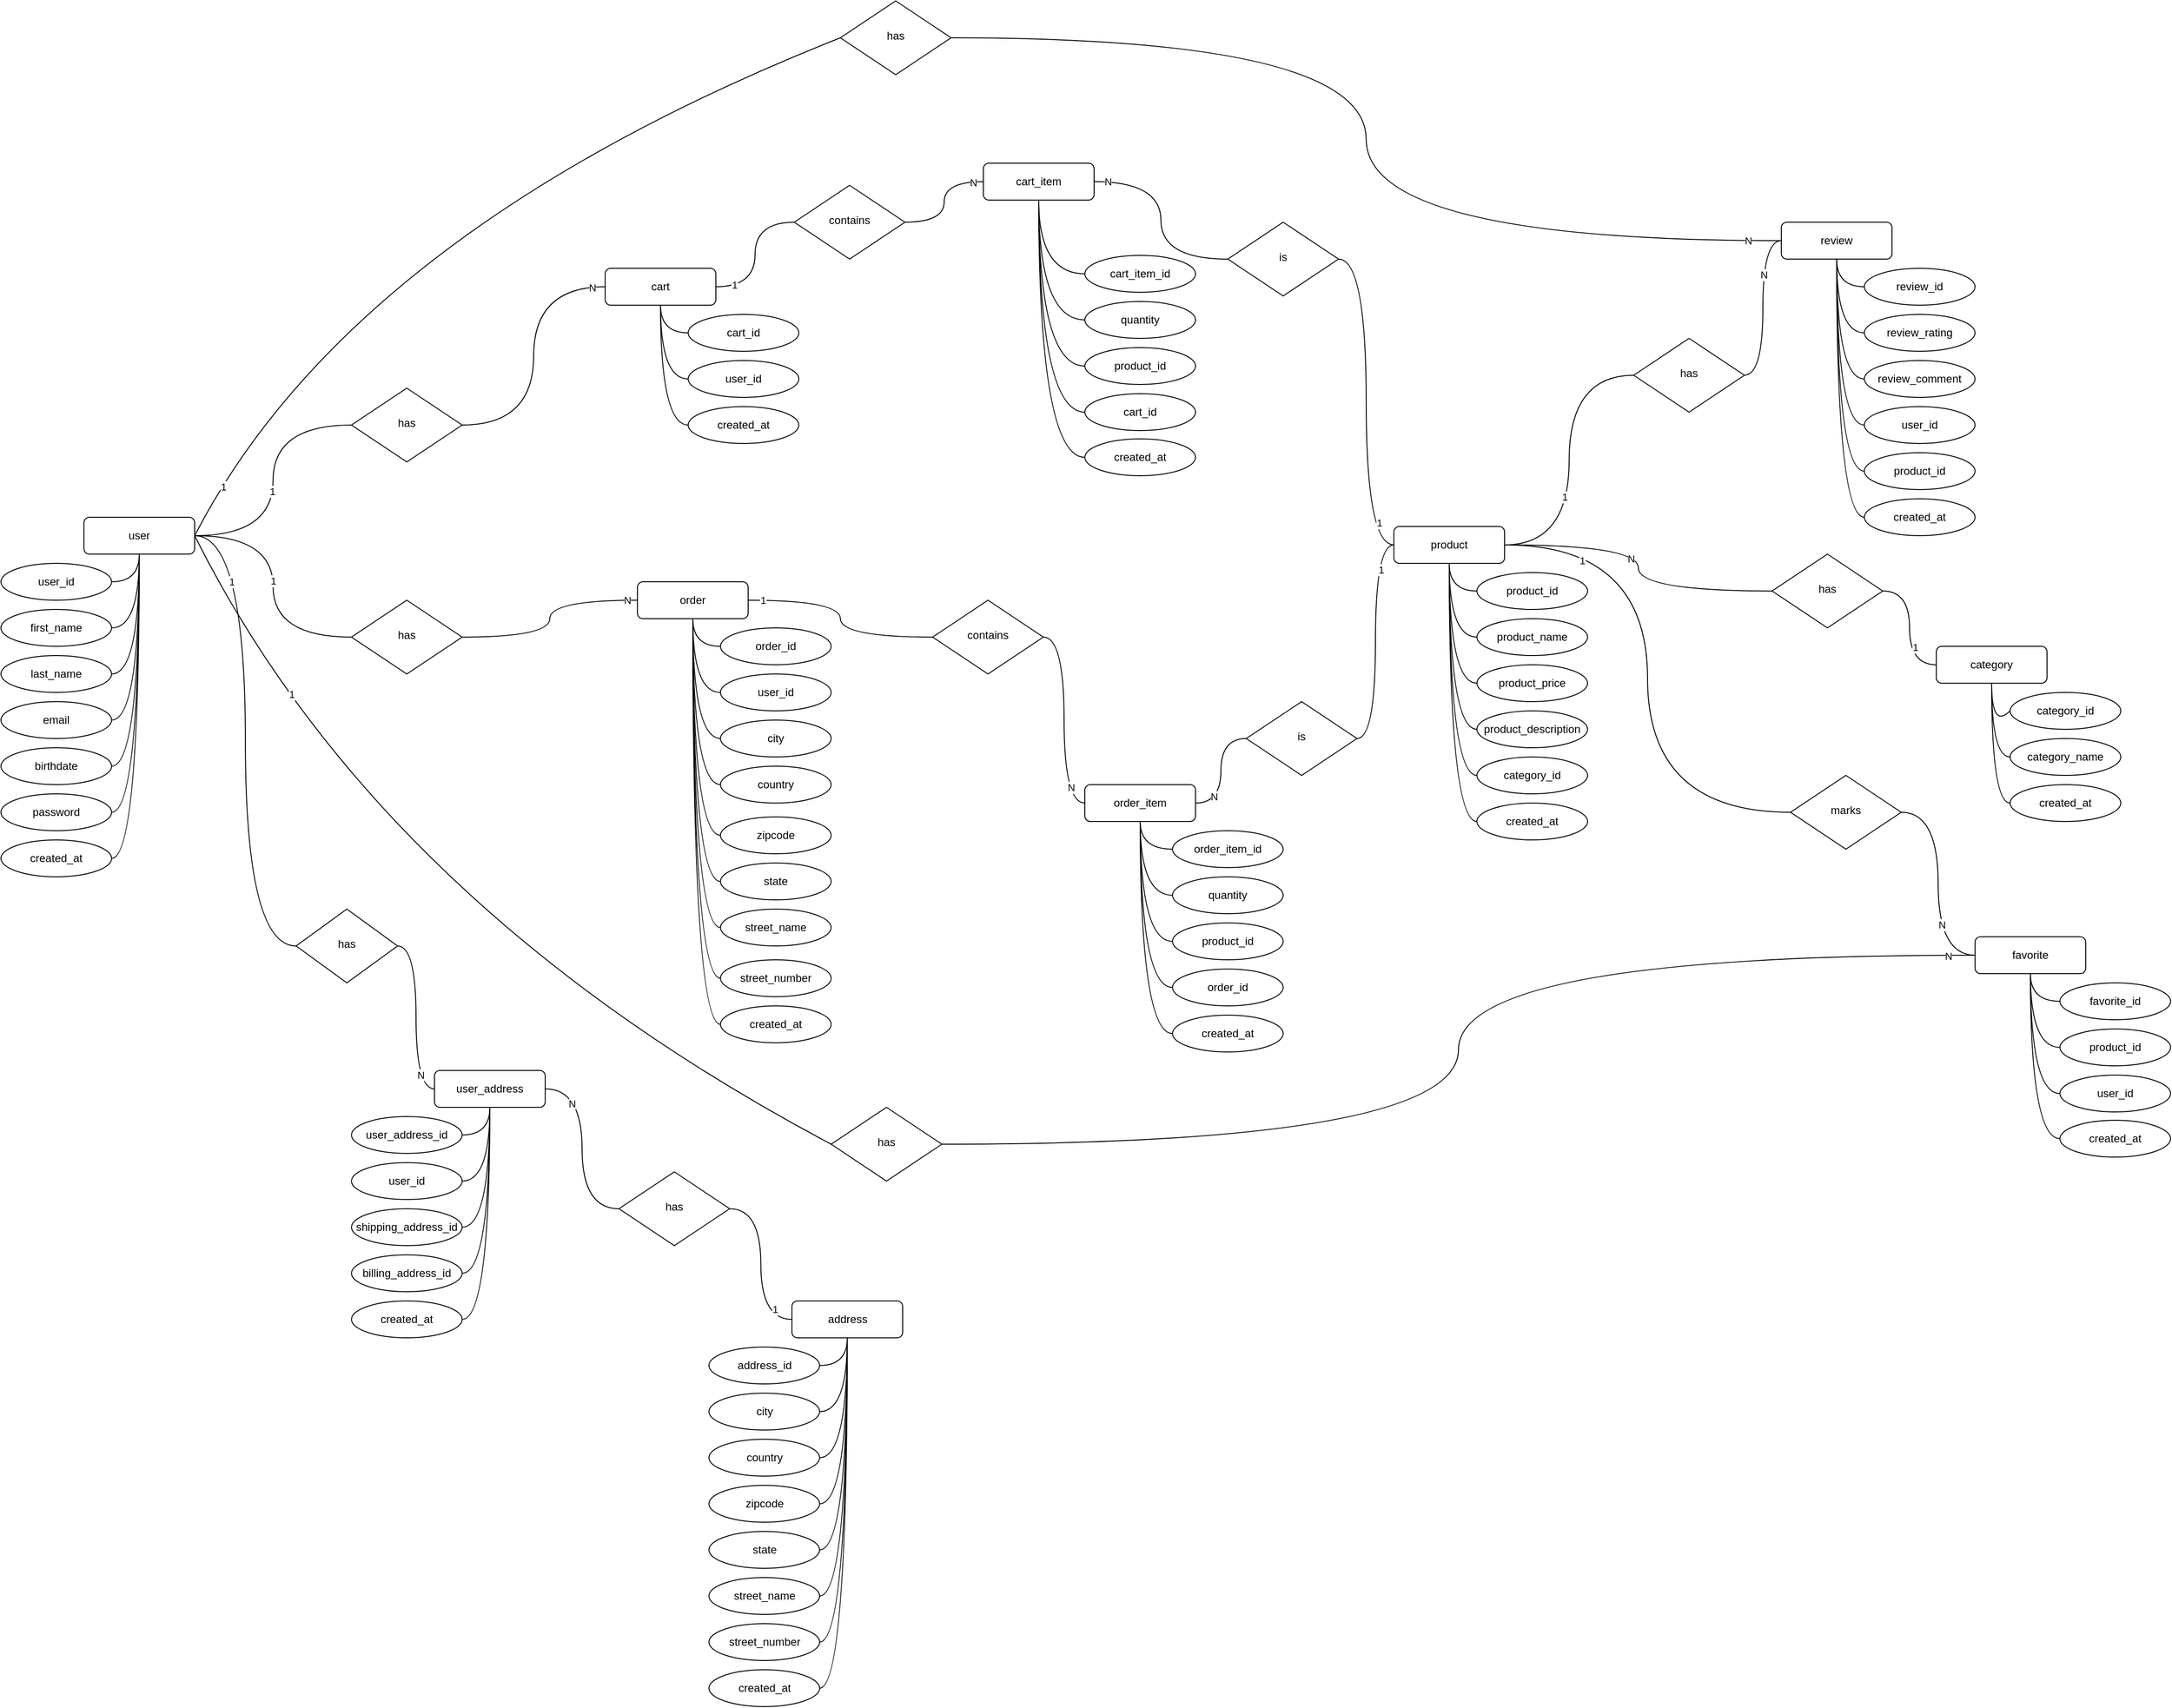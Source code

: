 <mxfile version="23.1.7" type="device">
  <diagram id="C5RBs43oDa-KdzZeNtuy" name="Page-1">
    <mxGraphModel dx="2420" dy="2042" grid="1" gridSize="10" guides="1" tooltips="1" connect="1" arrows="1" fold="1" page="1" pageScale="1" pageWidth="827" pageHeight="1169" math="0" shadow="0">
      <root>
        <mxCell id="WIyWlLk6GJQsqaUBKTNV-0" />
        <mxCell id="WIyWlLk6GJQsqaUBKTNV-1" parent="WIyWlLk6GJQsqaUBKTNV-0" />
        <mxCell id="rJBkv8tbgdm5pMixXciQ-154" style="edgeStyle=none;rounded=0;orthogonalLoop=1;jettySize=auto;html=1;exitX=1;exitY=0.5;exitDx=0;exitDy=0;entryX=0;entryY=0.5;entryDx=0;entryDy=0;shadow=0;strokeColor=default;align=center;verticalAlign=middle;fontFamily=Helvetica;fontSize=11;fontColor=default;labelBackgroundColor=default;endArrow=none;endFill=0;curved=1;" parent="WIyWlLk6GJQsqaUBKTNV-1" source="WIyWlLk6GJQsqaUBKTNV-3" target="rJBkv8tbgdm5pMixXciQ-84" edge="1">
          <mxGeometry relative="1" as="geometry">
            <Array as="points">
              <mxPoint x="70" y="-520" />
            </Array>
          </mxGeometry>
        </mxCell>
        <mxCell id="LxOonWfDsJAvFWb8O8E7-158" value="1" style="edgeLabel;html=1;align=center;verticalAlign=middle;resizable=0;points=[];fontFamily=Helvetica;fontSize=11;fontColor=default;labelBackgroundColor=default;" vertex="1" connectable="0" parent="rJBkv8tbgdm5pMixXciQ-154">
          <mxGeometry x="-0.869" y="-3" relative="1" as="geometry">
            <mxPoint as="offset" />
          </mxGeometry>
        </mxCell>
        <mxCell id="LxOonWfDsJAvFWb8O8E7-23" style="rounded=0;orthogonalLoop=1;jettySize=auto;html=1;exitX=1;exitY=0.5;exitDx=0;exitDy=0;entryX=0;entryY=0.5;entryDx=0;entryDy=0;strokeColor=default;align=center;verticalAlign=middle;fontFamily=Helvetica;fontSize=11;fontColor=default;labelBackgroundColor=default;endArrow=none;endFill=0;curved=1;" edge="1" parent="WIyWlLk6GJQsqaUBKTNV-1" source="WIyWlLk6GJQsqaUBKTNV-3" target="rJBkv8tbgdm5pMixXciQ-87">
          <mxGeometry relative="1" as="geometry">
            <Array as="points">
              <mxPoint x="100" y="210" />
            </Array>
          </mxGeometry>
        </mxCell>
        <mxCell id="LxOonWfDsJAvFWb8O8E7-162" value="1" style="edgeLabel;html=1;align=center;verticalAlign=middle;resizable=0;points=[];fontFamily=Helvetica;fontSize=11;fontColor=default;labelBackgroundColor=default;" vertex="1" connectable="0" parent="LxOonWfDsJAvFWb8O8E7-23">
          <mxGeometry x="-0.6" y="17" relative="1" as="geometry">
            <mxPoint as="offset" />
          </mxGeometry>
        </mxCell>
        <mxCell id="LxOonWfDsJAvFWb8O8E7-92" style="edgeStyle=orthogonalEdgeStyle;rounded=0;orthogonalLoop=1;jettySize=auto;html=1;exitX=0.5;exitY=1;exitDx=0;exitDy=0;entryX=1;entryY=0.5;entryDx=0;entryDy=0;strokeColor=default;align=center;verticalAlign=middle;fontFamily=Helvetica;fontSize=11;fontColor=default;labelBackgroundColor=default;endArrow=none;endFill=0;curved=1;" edge="1" parent="WIyWlLk6GJQsqaUBKTNV-1" source="WIyWlLk6GJQsqaUBKTNV-3" target="rJBkv8tbgdm5pMixXciQ-73">
          <mxGeometry relative="1" as="geometry" />
        </mxCell>
        <mxCell id="LxOonWfDsJAvFWb8O8E7-93" style="edgeStyle=orthogonalEdgeStyle;rounded=0;orthogonalLoop=1;jettySize=auto;html=1;exitX=0.5;exitY=1;exitDx=0;exitDy=0;entryX=1;entryY=0.5;entryDx=0;entryDy=0;strokeColor=default;align=center;verticalAlign=middle;fontFamily=Helvetica;fontSize=11;fontColor=default;labelBackgroundColor=default;endArrow=none;endFill=0;curved=1;" edge="1" parent="WIyWlLk6GJQsqaUBKTNV-1" source="WIyWlLk6GJQsqaUBKTNV-3" target="rJBkv8tbgdm5pMixXciQ-74">
          <mxGeometry relative="1" as="geometry" />
        </mxCell>
        <mxCell id="LxOonWfDsJAvFWb8O8E7-94" style="edgeStyle=orthogonalEdgeStyle;rounded=0;orthogonalLoop=1;jettySize=auto;html=1;exitX=0.5;exitY=1;exitDx=0;exitDy=0;entryX=1;entryY=0.5;entryDx=0;entryDy=0;strokeColor=default;align=center;verticalAlign=middle;fontFamily=Helvetica;fontSize=11;fontColor=default;labelBackgroundColor=default;endArrow=none;endFill=0;curved=1;" edge="1" parent="WIyWlLk6GJQsqaUBKTNV-1" source="WIyWlLk6GJQsqaUBKTNV-3" target="rJBkv8tbgdm5pMixXciQ-75">
          <mxGeometry relative="1" as="geometry" />
        </mxCell>
        <mxCell id="LxOonWfDsJAvFWb8O8E7-95" style="edgeStyle=orthogonalEdgeStyle;rounded=0;orthogonalLoop=1;jettySize=auto;html=1;exitX=0.5;exitY=1;exitDx=0;exitDy=0;entryX=1;entryY=0.5;entryDx=0;entryDy=0;strokeColor=default;align=center;verticalAlign=middle;fontFamily=Helvetica;fontSize=11;fontColor=default;labelBackgroundColor=default;endArrow=none;endFill=0;curved=1;" edge="1" parent="WIyWlLk6GJQsqaUBKTNV-1" source="WIyWlLk6GJQsqaUBKTNV-3" target="LxOonWfDsJAvFWb8O8E7-25">
          <mxGeometry relative="1" as="geometry" />
        </mxCell>
        <mxCell id="LxOonWfDsJAvFWb8O8E7-96" style="edgeStyle=orthogonalEdgeStyle;rounded=0;orthogonalLoop=1;jettySize=auto;html=1;exitX=0.5;exitY=1;exitDx=0;exitDy=0;entryX=1;entryY=0.5;entryDx=0;entryDy=0;strokeColor=default;align=center;verticalAlign=middle;fontFamily=Helvetica;fontSize=11;fontColor=default;labelBackgroundColor=default;endArrow=none;endFill=0;curved=1;" edge="1" parent="WIyWlLk6GJQsqaUBKTNV-1" source="WIyWlLk6GJQsqaUBKTNV-3" target="LxOonWfDsJAvFWb8O8E7-71">
          <mxGeometry relative="1" as="geometry" />
        </mxCell>
        <mxCell id="LxOonWfDsJAvFWb8O8E7-97" style="edgeStyle=orthogonalEdgeStyle;rounded=0;orthogonalLoop=1;jettySize=auto;html=1;exitX=0.5;exitY=1;exitDx=0;exitDy=0;entryX=1;entryY=0.5;entryDx=0;entryDy=0;strokeColor=default;align=center;verticalAlign=middle;fontFamily=Helvetica;fontSize=11;fontColor=default;labelBackgroundColor=default;endArrow=none;endFill=0;curved=1;" edge="1" parent="WIyWlLk6GJQsqaUBKTNV-1" source="WIyWlLk6GJQsqaUBKTNV-3" target="LxOonWfDsJAvFWb8O8E7-69">
          <mxGeometry relative="1" as="geometry" />
        </mxCell>
        <mxCell id="LxOonWfDsJAvFWb8O8E7-113" style="edgeStyle=orthogonalEdgeStyle;rounded=0;orthogonalLoop=1;jettySize=auto;html=1;exitX=1;exitY=0.5;exitDx=0;exitDy=0;entryX=0;entryY=0.5;entryDx=0;entryDy=0;strokeColor=default;align=center;verticalAlign=middle;fontFamily=Helvetica;fontSize=11;fontColor=default;labelBackgroundColor=default;endArrow=none;endFill=0;curved=1;" edge="1" parent="WIyWlLk6GJQsqaUBKTNV-1" source="WIyWlLk6GJQsqaUBKTNV-3" target="rJBkv8tbgdm5pMixXciQ-67">
          <mxGeometry relative="1" as="geometry" />
        </mxCell>
        <mxCell id="LxOonWfDsJAvFWb8O8E7-160" value="1" style="edgeLabel;html=1;align=center;verticalAlign=middle;resizable=0;points=[];fontFamily=Helvetica;fontSize=11;fontColor=default;labelBackgroundColor=default;" vertex="1" connectable="0" parent="LxOonWfDsJAvFWb8O8E7-113">
          <mxGeometry x="-0.043" relative="1" as="geometry">
            <mxPoint as="offset" />
          </mxGeometry>
        </mxCell>
        <mxCell id="LxOonWfDsJAvFWb8O8E7-114" style="edgeStyle=orthogonalEdgeStyle;rounded=0;orthogonalLoop=1;jettySize=auto;html=1;exitX=1;exitY=0.5;exitDx=0;exitDy=0;entryX=0;entryY=0.5;entryDx=0;entryDy=0;strokeColor=default;align=center;verticalAlign=middle;fontFamily=Helvetica;fontSize=11;fontColor=default;labelBackgroundColor=default;endArrow=none;endFill=0;curved=1;" edge="1" parent="WIyWlLk6GJQsqaUBKTNV-1" source="WIyWlLk6GJQsqaUBKTNV-3" target="rJBkv8tbgdm5pMixXciQ-5">
          <mxGeometry relative="1" as="geometry" />
        </mxCell>
        <mxCell id="LxOonWfDsJAvFWb8O8E7-159" value="1" style="edgeLabel;html=1;align=center;verticalAlign=middle;resizable=0;points=[];fontFamily=Helvetica;fontSize=11;fontColor=default;labelBackgroundColor=default;" vertex="1" connectable="0" parent="LxOonWfDsJAvFWb8O8E7-114">
          <mxGeometry x="-0.084" y="1" relative="1" as="geometry">
            <mxPoint as="offset" />
          </mxGeometry>
        </mxCell>
        <mxCell id="LxOonWfDsJAvFWb8O8E7-131" style="edgeStyle=orthogonalEdgeStyle;rounded=0;orthogonalLoop=1;jettySize=auto;html=1;exitX=1;exitY=0.5;exitDx=0;exitDy=0;entryX=0;entryY=0.5;entryDx=0;entryDy=0;strokeColor=default;align=center;verticalAlign=middle;fontFamily=Helvetica;fontSize=11;fontColor=default;labelBackgroundColor=default;endArrow=none;endFill=0;curved=1;" edge="1" parent="WIyWlLk6GJQsqaUBKTNV-1" source="WIyWlLk6GJQsqaUBKTNV-3" target="LxOonWfDsJAvFWb8O8E7-129">
          <mxGeometry relative="1" as="geometry" />
        </mxCell>
        <mxCell id="LxOonWfDsJAvFWb8O8E7-161" value="1" style="edgeLabel;html=1;align=center;verticalAlign=middle;resizable=0;points=[];fontFamily=Helvetica;fontSize=11;fontColor=default;labelBackgroundColor=default;" vertex="1" connectable="0" parent="LxOonWfDsJAvFWb8O8E7-131">
          <mxGeometry x="-0.622" y="-15" relative="1" as="geometry">
            <mxPoint as="offset" />
          </mxGeometry>
        </mxCell>
        <mxCell id="LxOonWfDsJAvFWb8O8E7-207" style="edgeStyle=orthogonalEdgeStyle;rounded=0;orthogonalLoop=1;jettySize=auto;html=1;exitX=0.5;exitY=1;exitDx=0;exitDy=0;entryX=1;entryY=0.5;entryDx=0;entryDy=0;strokeColor=default;align=center;verticalAlign=middle;fontFamily=Helvetica;fontSize=11;fontColor=default;labelBackgroundColor=default;endArrow=none;endFill=0;curved=1;" edge="1" parent="WIyWlLk6GJQsqaUBKTNV-1" source="WIyWlLk6GJQsqaUBKTNV-3" target="LxOonWfDsJAvFWb8O8E7-206">
          <mxGeometry relative="1" as="geometry" />
        </mxCell>
        <mxCell id="WIyWlLk6GJQsqaUBKTNV-3" value="user" style="rounded=1;whiteSpace=wrap;html=1;fontSize=12;glass=0;strokeWidth=1;shadow=0;" parent="WIyWlLk6GJQsqaUBKTNV-1" vertex="1">
          <mxGeometry x="-220" y="-210" width="120" height="40" as="geometry" />
        </mxCell>
        <mxCell id="LxOonWfDsJAvFWb8O8E7-85" style="edgeStyle=orthogonalEdgeStyle;rounded=0;orthogonalLoop=1;jettySize=auto;html=1;exitX=0.5;exitY=1;exitDx=0;exitDy=0;entryX=0;entryY=0.5;entryDx=0;entryDy=0;strokeColor=default;align=center;verticalAlign=middle;fontFamily=Helvetica;fontSize=11;fontColor=default;labelBackgroundColor=default;endArrow=none;endFill=0;curved=1;" edge="1" parent="WIyWlLk6GJQsqaUBKTNV-1" source="WIyWlLk6GJQsqaUBKTNV-7" target="LxOonWfDsJAvFWb8O8E7-62">
          <mxGeometry relative="1" as="geometry" />
        </mxCell>
        <mxCell id="LxOonWfDsJAvFWb8O8E7-86" style="edgeStyle=orthogonalEdgeStyle;rounded=0;orthogonalLoop=1;jettySize=auto;html=1;exitX=0.5;exitY=1;exitDx=0;exitDy=0;entryX=0;entryY=0.5;entryDx=0;entryDy=0;strokeColor=default;align=center;verticalAlign=middle;fontFamily=Helvetica;fontSize=11;fontColor=default;labelBackgroundColor=default;endArrow=none;endFill=0;curved=1;" edge="1" parent="WIyWlLk6GJQsqaUBKTNV-1" source="WIyWlLk6GJQsqaUBKTNV-7" target="LxOonWfDsJAvFWb8O8E7-63">
          <mxGeometry relative="1" as="geometry" />
        </mxCell>
        <mxCell id="LxOonWfDsJAvFWb8O8E7-88" style="edgeStyle=orthogonalEdgeStyle;rounded=0;orthogonalLoop=1;jettySize=auto;html=1;exitX=0.5;exitY=1;exitDx=0;exitDy=0;entryX=0;entryY=0.5;entryDx=0;entryDy=0;strokeColor=default;align=center;verticalAlign=middle;fontFamily=Helvetica;fontSize=11;fontColor=default;labelBackgroundColor=default;endArrow=none;endFill=0;curved=1;" edge="1" parent="WIyWlLk6GJQsqaUBKTNV-1" source="WIyWlLk6GJQsqaUBKTNV-7" target="LxOonWfDsJAvFWb8O8E7-64">
          <mxGeometry relative="1" as="geometry" />
        </mxCell>
        <mxCell id="LxOonWfDsJAvFWb8O8E7-123" style="edgeStyle=orthogonalEdgeStyle;rounded=0;orthogonalLoop=1;jettySize=auto;html=1;exitX=1;exitY=0.5;exitDx=0;exitDy=0;entryX=0;entryY=0.5;entryDx=0;entryDy=0;strokeColor=default;align=center;verticalAlign=middle;fontFamily=Helvetica;fontSize=11;fontColor=default;labelBackgroundColor=default;endArrow=none;endFill=0;curved=1;" edge="1" parent="WIyWlLk6GJQsqaUBKTNV-1" source="WIyWlLk6GJQsqaUBKTNV-7" target="rJBkv8tbgdm5pMixXciQ-1">
          <mxGeometry relative="1" as="geometry" />
        </mxCell>
        <mxCell id="LxOonWfDsJAvFWb8O8E7-171" value="1" style="edgeLabel;html=1;align=center;verticalAlign=middle;resizable=0;points=[];fontFamily=Helvetica;fontSize=11;fontColor=default;labelBackgroundColor=default;" vertex="1" connectable="0" parent="LxOonWfDsJAvFWb8O8E7-123">
          <mxGeometry x="-0.74" y="2" relative="1" as="geometry">
            <mxPoint as="offset" />
          </mxGeometry>
        </mxCell>
        <mxCell id="WIyWlLk6GJQsqaUBKTNV-7" value="cart" style="rounded=1;whiteSpace=wrap;html=1;fontSize=12;glass=0;strokeWidth=1;shadow=0;" parent="WIyWlLk6GJQsqaUBKTNV-1" vertex="1">
          <mxGeometry x="345" y="-480" width="120" height="40" as="geometry" />
        </mxCell>
        <mxCell id="LxOonWfDsJAvFWb8O8E7-124" style="edgeStyle=orthogonalEdgeStyle;rounded=0;orthogonalLoop=1;jettySize=auto;html=1;exitX=1;exitY=0.5;exitDx=0;exitDy=0;entryX=0;entryY=0.5;entryDx=0;entryDy=0;strokeColor=default;align=center;verticalAlign=middle;fontFamily=Helvetica;fontSize=11;fontColor=default;labelBackgroundColor=default;endArrow=none;endFill=0;curved=1;" edge="1" parent="WIyWlLk6GJQsqaUBKTNV-1" source="rJBkv8tbgdm5pMixXciQ-1" target="rJBkv8tbgdm5pMixXciQ-4">
          <mxGeometry relative="1" as="geometry" />
        </mxCell>
        <mxCell id="LxOonWfDsJAvFWb8O8E7-170" value="N" style="edgeLabel;html=1;align=center;verticalAlign=middle;resizable=0;points=[];fontFamily=Helvetica;fontSize=11;fontColor=default;labelBackgroundColor=default;" vertex="1" connectable="0" parent="LxOonWfDsJAvFWb8O8E7-124">
          <mxGeometry x="0.821" y="-1" relative="1" as="geometry">
            <mxPoint as="offset" />
          </mxGeometry>
        </mxCell>
        <mxCell id="rJBkv8tbgdm5pMixXciQ-1" value="contains" style="rhombus;whiteSpace=wrap;html=1;shadow=0;fontFamily=Helvetica;fontSize=12;align=center;strokeWidth=1;spacing=6;spacingTop=-4;" parent="WIyWlLk6GJQsqaUBKTNV-1" vertex="1">
          <mxGeometry x="550" y="-570" width="120" height="80" as="geometry" />
        </mxCell>
        <mxCell id="LxOonWfDsJAvFWb8O8E7-74" style="edgeStyle=orthogonalEdgeStyle;rounded=0;orthogonalLoop=1;jettySize=auto;html=1;exitX=0.5;exitY=1;exitDx=0;exitDy=0;entryX=0;entryY=0.5;entryDx=0;entryDy=0;strokeColor=default;align=center;verticalAlign=middle;fontFamily=Helvetica;fontSize=11;fontColor=default;labelBackgroundColor=default;endArrow=none;endFill=0;curved=1;" edge="1" parent="WIyWlLk6GJQsqaUBKTNV-1" source="rJBkv8tbgdm5pMixXciQ-4" target="LxOonWfDsJAvFWb8O8E7-73">
          <mxGeometry relative="1" as="geometry" />
        </mxCell>
        <mxCell id="LxOonWfDsJAvFWb8O8E7-76" style="edgeStyle=orthogonalEdgeStyle;rounded=0;orthogonalLoop=1;jettySize=auto;html=1;exitX=0.5;exitY=1;exitDx=0;exitDy=0;entryX=0;entryY=0.5;entryDx=0;entryDy=0;strokeColor=default;align=center;verticalAlign=middle;fontFamily=Helvetica;fontSize=11;fontColor=default;labelBackgroundColor=default;endArrow=none;endFill=0;curved=1;" edge="1" parent="WIyWlLk6GJQsqaUBKTNV-1" source="rJBkv8tbgdm5pMixXciQ-4" target="LxOonWfDsJAvFWb8O8E7-75">
          <mxGeometry relative="1" as="geometry" />
        </mxCell>
        <mxCell id="LxOonWfDsJAvFWb8O8E7-78" style="edgeStyle=orthogonalEdgeStyle;rounded=0;orthogonalLoop=1;jettySize=auto;html=1;exitX=0.5;exitY=1;exitDx=0;exitDy=0;entryX=0;entryY=0.5;entryDx=0;entryDy=0;strokeColor=default;align=center;verticalAlign=middle;fontFamily=Helvetica;fontSize=11;fontColor=default;labelBackgroundColor=default;endArrow=none;endFill=0;curved=1;" edge="1" parent="WIyWlLk6GJQsqaUBKTNV-1" source="rJBkv8tbgdm5pMixXciQ-4" target="LxOonWfDsJAvFWb8O8E7-77">
          <mxGeometry relative="1" as="geometry" />
        </mxCell>
        <mxCell id="LxOonWfDsJAvFWb8O8E7-80" style="edgeStyle=orthogonalEdgeStyle;rounded=0;orthogonalLoop=1;jettySize=auto;html=1;exitX=0.5;exitY=1;exitDx=0;exitDy=0;entryX=0;entryY=0.5;entryDx=0;entryDy=0;strokeColor=default;align=center;verticalAlign=middle;fontFamily=Helvetica;fontSize=11;fontColor=default;labelBackgroundColor=default;endArrow=none;endFill=0;curved=1;" edge="1" parent="WIyWlLk6GJQsqaUBKTNV-1" source="rJBkv8tbgdm5pMixXciQ-4" target="LxOonWfDsJAvFWb8O8E7-79">
          <mxGeometry relative="1" as="geometry" />
        </mxCell>
        <mxCell id="LxOonWfDsJAvFWb8O8E7-117" style="edgeStyle=orthogonalEdgeStyle;rounded=0;orthogonalLoop=1;jettySize=auto;html=1;exitX=1;exitY=0.5;exitDx=0;exitDy=0;entryX=0;entryY=0.5;entryDx=0;entryDy=0;strokeColor=default;align=center;verticalAlign=middle;fontFamily=Helvetica;fontSize=11;fontColor=default;labelBackgroundColor=default;endArrow=none;endFill=0;curved=1;" edge="1" parent="WIyWlLk6GJQsqaUBKTNV-1" source="rJBkv8tbgdm5pMixXciQ-4" target="rJBkv8tbgdm5pMixXciQ-7">
          <mxGeometry relative="1" as="geometry" />
        </mxCell>
        <mxCell id="LxOonWfDsJAvFWb8O8E7-169" value="N" style="edgeLabel;html=1;align=center;verticalAlign=middle;resizable=0;points=[];fontFamily=Helvetica;fontSize=11;fontColor=default;labelBackgroundColor=default;" vertex="1" connectable="0" parent="LxOonWfDsJAvFWb8O8E7-117">
          <mxGeometry x="-0.872" relative="1" as="geometry">
            <mxPoint as="offset" />
          </mxGeometry>
        </mxCell>
        <mxCell id="LxOonWfDsJAvFWb8O8E7-214" style="edgeStyle=orthogonalEdgeStyle;rounded=0;orthogonalLoop=1;jettySize=auto;html=1;exitX=0.5;exitY=1;exitDx=0;exitDy=0;entryX=0;entryY=0.5;entryDx=0;entryDy=0;strokeColor=default;align=center;verticalAlign=middle;fontFamily=Helvetica;fontSize=11;fontColor=default;labelBackgroundColor=default;endArrow=none;endFill=0;curved=1;" edge="1" parent="WIyWlLk6GJQsqaUBKTNV-1" source="rJBkv8tbgdm5pMixXciQ-4" target="LxOonWfDsJAvFWb8O8E7-213">
          <mxGeometry relative="1" as="geometry" />
        </mxCell>
        <mxCell id="rJBkv8tbgdm5pMixXciQ-4" value="cart_item" style="rounded=1;whiteSpace=wrap;html=1;fontSize=12;glass=0;strokeWidth=1;shadow=0;" parent="WIyWlLk6GJQsqaUBKTNV-1" vertex="1">
          <mxGeometry x="755" y="-594" width="120" height="40" as="geometry" />
        </mxCell>
        <mxCell id="LxOonWfDsJAvFWb8O8E7-122" style="edgeStyle=orthogonalEdgeStyle;rounded=0;orthogonalLoop=1;jettySize=auto;html=1;exitX=1;exitY=0.5;exitDx=0;exitDy=0;entryX=0;entryY=0.5;entryDx=0;entryDy=0;strokeColor=default;align=center;verticalAlign=middle;fontFamily=Helvetica;fontSize=11;fontColor=default;labelBackgroundColor=default;endArrow=none;endFill=0;curved=1;" edge="1" parent="WIyWlLk6GJQsqaUBKTNV-1" source="rJBkv8tbgdm5pMixXciQ-5" target="WIyWlLk6GJQsqaUBKTNV-7">
          <mxGeometry relative="1" as="geometry" />
        </mxCell>
        <mxCell id="LxOonWfDsJAvFWb8O8E7-172" value="N" style="edgeLabel;html=1;align=center;verticalAlign=middle;resizable=0;points=[];fontFamily=Helvetica;fontSize=11;fontColor=default;labelBackgroundColor=default;" vertex="1" connectable="0" parent="LxOonWfDsJAvFWb8O8E7-122">
          <mxGeometry x="0.905" y="-1" relative="1" as="geometry">
            <mxPoint as="offset" />
          </mxGeometry>
        </mxCell>
        <mxCell id="rJBkv8tbgdm5pMixXciQ-5" value="has" style="rhombus;whiteSpace=wrap;html=1;shadow=0;fontFamily=Helvetica;fontSize=12;align=center;strokeWidth=1;spacing=6;spacingTop=-4;" parent="WIyWlLk6GJQsqaUBKTNV-1" vertex="1">
          <mxGeometry x="70" y="-350" width="120" height="80" as="geometry" />
        </mxCell>
        <mxCell id="LxOonWfDsJAvFWb8O8E7-19" style="edgeStyle=orthogonalEdgeStyle;rounded=0;orthogonalLoop=1;jettySize=auto;html=1;exitX=1;exitY=0.5;exitDx=0;exitDy=0;entryX=0;entryY=0.5;entryDx=0;entryDy=0;strokeColor=default;align=center;verticalAlign=middle;fontFamily=Helvetica;fontSize=11;fontColor=default;labelBackgroundColor=default;endArrow=none;endFill=0;curved=1;" edge="1" parent="WIyWlLk6GJQsqaUBKTNV-1" source="rJBkv8tbgdm5pMixXciQ-6" target="rJBkv8tbgdm5pMixXciQ-88">
          <mxGeometry relative="1" as="geometry" />
        </mxCell>
        <mxCell id="LxOonWfDsJAvFWb8O8E7-187" value="1" style="edgeLabel;html=1;align=center;verticalAlign=middle;resizable=0;points=[];fontFamily=Helvetica;fontSize=11;fontColor=default;labelBackgroundColor=default;" vertex="1" connectable="0" parent="LxOonWfDsJAvFWb8O8E7-19">
          <mxGeometry x="-0.722" y="-17" relative="1" as="geometry">
            <mxPoint as="offset" />
          </mxGeometry>
        </mxCell>
        <mxCell id="LxOonWfDsJAvFWb8O8E7-125" style="edgeStyle=orthogonalEdgeStyle;rounded=0;orthogonalLoop=1;jettySize=auto;html=1;exitX=1;exitY=0.5;exitDx=0;exitDy=0;entryX=0;entryY=0.5;entryDx=0;entryDy=0;strokeColor=default;align=center;verticalAlign=middle;fontFamily=Helvetica;fontSize=11;fontColor=default;labelBackgroundColor=default;endArrow=none;endFill=0;curved=1;" edge="1" parent="WIyWlLk6GJQsqaUBKTNV-1" source="rJBkv8tbgdm5pMixXciQ-6" target="rJBkv8tbgdm5pMixXciQ-65">
          <mxGeometry relative="1" as="geometry" />
        </mxCell>
        <mxCell id="LxOonWfDsJAvFWb8O8E7-189" value="1" style="edgeLabel;html=1;align=center;verticalAlign=middle;resizable=0;points=[];fontFamily=Helvetica;fontSize=11;fontColor=default;labelBackgroundColor=default;" vertex="1" connectable="0" parent="LxOonWfDsJAvFWb8O8E7-125">
          <mxGeometry x="-0.244" y="5" relative="1" as="geometry">
            <mxPoint as="offset" />
          </mxGeometry>
        </mxCell>
        <mxCell id="LxOonWfDsJAvFWb8O8E7-127" style="edgeStyle=orthogonalEdgeStyle;rounded=0;orthogonalLoop=1;jettySize=auto;html=1;exitX=1;exitY=0.5;exitDx=0;exitDy=0;entryX=0;entryY=0.5;entryDx=0;entryDy=0;strokeColor=default;align=center;verticalAlign=middle;fontFamily=Helvetica;fontSize=11;fontColor=default;labelBackgroundColor=default;endArrow=none;endFill=0;curved=1;" edge="1" parent="WIyWlLk6GJQsqaUBKTNV-1" source="rJBkv8tbgdm5pMixXciQ-6" target="rJBkv8tbgdm5pMixXciQ-81">
          <mxGeometry relative="1" as="geometry" />
        </mxCell>
        <mxCell id="LxOonWfDsJAvFWb8O8E7-191" value="N" style="edgeLabel;html=1;align=center;verticalAlign=middle;resizable=0;points=[];fontFamily=Helvetica;fontSize=11;fontColor=default;labelBackgroundColor=default;" vertex="1" connectable="0" parent="LxOonWfDsJAvFWb8O8E7-127">
          <mxGeometry x="-0.058" y="-8" relative="1" as="geometry">
            <mxPoint as="offset" />
          </mxGeometry>
        </mxCell>
        <mxCell id="LxOonWfDsJAvFWb8O8E7-178" style="edgeStyle=orthogonalEdgeStyle;rounded=0;orthogonalLoop=1;jettySize=auto;html=1;exitX=0.5;exitY=1;exitDx=0;exitDy=0;entryX=0;entryY=0.5;entryDx=0;entryDy=0;strokeColor=default;align=center;verticalAlign=middle;fontFamily=Helvetica;fontSize=11;fontColor=default;labelBackgroundColor=default;endArrow=none;endFill=0;curved=1;" edge="1" parent="WIyWlLk6GJQsqaUBKTNV-1" source="rJBkv8tbgdm5pMixXciQ-6" target="LxOonWfDsJAvFWb8O8E7-177">
          <mxGeometry relative="1" as="geometry" />
        </mxCell>
        <mxCell id="LxOonWfDsJAvFWb8O8E7-182" style="edgeStyle=orthogonalEdgeStyle;rounded=0;orthogonalLoop=1;jettySize=auto;html=1;exitX=0.5;exitY=1;exitDx=0;exitDy=0;entryX=0;entryY=0.5;entryDx=0;entryDy=0;strokeColor=default;align=center;verticalAlign=middle;fontFamily=Helvetica;fontSize=11;fontColor=default;labelBackgroundColor=default;endArrow=none;endFill=0;curved=1;" edge="1" parent="WIyWlLk6GJQsqaUBKTNV-1" source="rJBkv8tbgdm5pMixXciQ-6" target="LxOonWfDsJAvFWb8O8E7-179">
          <mxGeometry relative="1" as="geometry" />
        </mxCell>
        <mxCell id="LxOonWfDsJAvFWb8O8E7-183" style="edgeStyle=orthogonalEdgeStyle;rounded=0;orthogonalLoop=1;jettySize=auto;html=1;exitX=0.5;exitY=1;exitDx=0;exitDy=0;entryX=0;entryY=0.5;entryDx=0;entryDy=0;strokeColor=default;align=center;verticalAlign=middle;fontFamily=Helvetica;fontSize=11;fontColor=default;labelBackgroundColor=default;endArrow=none;endFill=0;curved=1;" edge="1" parent="WIyWlLk6GJQsqaUBKTNV-1" source="rJBkv8tbgdm5pMixXciQ-6" target="LxOonWfDsJAvFWb8O8E7-180">
          <mxGeometry relative="1" as="geometry" />
        </mxCell>
        <mxCell id="LxOonWfDsJAvFWb8O8E7-184" style="edgeStyle=orthogonalEdgeStyle;rounded=0;orthogonalLoop=1;jettySize=auto;html=1;exitX=0.5;exitY=1;exitDx=0;exitDy=0;entryX=0;entryY=0.5;entryDx=0;entryDy=0;strokeColor=default;align=center;verticalAlign=middle;fontFamily=Helvetica;fontSize=11;fontColor=default;labelBackgroundColor=default;endArrow=none;endFill=0;curved=1;" edge="1" parent="WIyWlLk6GJQsqaUBKTNV-1" source="rJBkv8tbgdm5pMixXciQ-6" target="LxOonWfDsJAvFWb8O8E7-181">
          <mxGeometry relative="1" as="geometry" />
        </mxCell>
        <mxCell id="LxOonWfDsJAvFWb8O8E7-193" style="edgeStyle=orthogonalEdgeStyle;rounded=0;orthogonalLoop=1;jettySize=auto;html=1;exitX=0.5;exitY=1;exitDx=0;exitDy=0;entryX=0;entryY=0.5;entryDx=0;entryDy=0;strokeColor=default;align=center;verticalAlign=middle;fontFamily=Helvetica;fontSize=11;fontColor=default;labelBackgroundColor=default;endArrow=none;endFill=0;curved=1;" edge="1" parent="WIyWlLk6GJQsqaUBKTNV-1" source="rJBkv8tbgdm5pMixXciQ-6" target="LxOonWfDsJAvFWb8O8E7-192">
          <mxGeometry relative="1" as="geometry" />
        </mxCell>
        <mxCell id="LxOonWfDsJAvFWb8O8E7-195" style="edgeStyle=orthogonalEdgeStyle;rounded=0;orthogonalLoop=1;jettySize=auto;html=1;exitX=0.5;exitY=1;exitDx=0;exitDy=0;entryX=0;entryY=0.5;entryDx=0;entryDy=0;strokeColor=default;align=center;verticalAlign=middle;fontFamily=Helvetica;fontSize=11;fontColor=default;labelBackgroundColor=default;endArrow=none;endFill=0;curved=1;" edge="1" parent="WIyWlLk6GJQsqaUBKTNV-1" source="rJBkv8tbgdm5pMixXciQ-6" target="LxOonWfDsJAvFWb8O8E7-194">
          <mxGeometry relative="1" as="geometry" />
        </mxCell>
        <mxCell id="rJBkv8tbgdm5pMixXciQ-6" value="product" style="rounded=1;whiteSpace=wrap;html=1;fontSize=12;glass=0;strokeWidth=1;shadow=0;" parent="WIyWlLk6GJQsqaUBKTNV-1" vertex="1">
          <mxGeometry x="1200" y="-200" width="120" height="40" as="geometry" />
        </mxCell>
        <mxCell id="LxOonWfDsJAvFWb8O8E7-116" style="edgeStyle=orthogonalEdgeStyle;rounded=0;orthogonalLoop=1;jettySize=auto;html=1;exitX=1;exitY=0.5;exitDx=0;exitDy=0;entryX=0;entryY=0.5;entryDx=0;entryDy=0;strokeColor=default;align=center;verticalAlign=middle;fontFamily=Helvetica;fontSize=11;fontColor=default;labelBackgroundColor=default;endArrow=none;endFill=0;curved=1;" edge="1" parent="WIyWlLk6GJQsqaUBKTNV-1" source="rJBkv8tbgdm5pMixXciQ-7" target="rJBkv8tbgdm5pMixXciQ-6">
          <mxGeometry relative="1" as="geometry" />
        </mxCell>
        <mxCell id="LxOonWfDsJAvFWb8O8E7-168" value="1" style="edgeLabel;html=1;align=center;verticalAlign=middle;resizable=0;points=[];fontFamily=Helvetica;fontSize=11;fontColor=default;labelBackgroundColor=default;" vertex="1" connectable="0" parent="LxOonWfDsJAvFWb8O8E7-116">
          <mxGeometry x="0.705" y="14" relative="1" as="geometry">
            <mxPoint as="offset" />
          </mxGeometry>
        </mxCell>
        <mxCell id="rJBkv8tbgdm5pMixXciQ-7" value="is" style="rhombus;whiteSpace=wrap;html=1;shadow=0;fontFamily=Helvetica;fontSize=12;align=center;strokeWidth=1;spacing=6;spacingTop=-4;" parent="WIyWlLk6GJQsqaUBKTNV-1" vertex="1">
          <mxGeometry x="1020" y="-530" width="120" height="80" as="geometry" />
        </mxCell>
        <mxCell id="rJBkv8tbgdm5pMixXciQ-173" style="edgeStyle=none;rounded=0;orthogonalLoop=1;jettySize=auto;html=1;exitX=0.5;exitY=1;exitDx=0;exitDy=0;entryX=0;entryY=0.5;entryDx=0;entryDy=0;shadow=0;strokeColor=default;align=center;verticalAlign=middle;fontFamily=Helvetica;fontSize=11;fontColor=default;labelBackgroundColor=default;endArrow=none;endFill=0;curved=1;" parent="WIyWlLk6GJQsqaUBKTNV-1" source="rJBkv8tbgdm5pMixXciQ-64" target="rJBkv8tbgdm5pMixXciQ-172" edge="1">
          <mxGeometry relative="1" as="geometry">
            <Array as="points">
              <mxPoint x="1847.82" y="20" />
            </Array>
          </mxGeometry>
        </mxCell>
        <mxCell id="LxOonWfDsJAvFWb8O8E7-11" style="edgeStyle=orthogonalEdgeStyle;rounded=0;orthogonalLoop=1;jettySize=auto;html=1;exitX=0.5;exitY=1;exitDx=0;exitDy=0;entryX=0;entryY=0.5;entryDx=0;entryDy=0;strokeColor=default;align=center;verticalAlign=middle;fontFamily=Helvetica;fontSize=11;fontColor=default;labelBackgroundColor=default;endArrow=none;endFill=0;curved=1;" edge="1" parent="WIyWlLk6GJQsqaUBKTNV-1" source="rJBkv8tbgdm5pMixXciQ-64" target="LxOonWfDsJAvFWb8O8E7-10">
          <mxGeometry relative="1" as="geometry" />
        </mxCell>
        <mxCell id="LxOonWfDsJAvFWb8O8E7-201" style="edgeStyle=orthogonalEdgeStyle;rounded=0;orthogonalLoop=1;jettySize=auto;html=1;exitX=0.5;exitY=1;exitDx=0;exitDy=0;entryX=0;entryY=0.5;entryDx=0;entryDy=0;strokeColor=default;align=center;verticalAlign=middle;fontFamily=Helvetica;fontSize=11;fontColor=default;labelBackgroundColor=default;endArrow=none;endFill=0;curved=1;" edge="1" parent="WIyWlLk6GJQsqaUBKTNV-1" source="rJBkv8tbgdm5pMixXciQ-64" target="LxOonWfDsJAvFWb8O8E7-199">
          <mxGeometry relative="1" as="geometry" />
        </mxCell>
        <mxCell id="rJBkv8tbgdm5pMixXciQ-64" value="category" style="rounded=1;whiteSpace=wrap;html=1;fontSize=12;glass=0;strokeWidth=1;shadow=0;" parent="WIyWlLk6GJQsqaUBKTNV-1" vertex="1">
          <mxGeometry x="1788" y="-70" width="120" height="40" as="geometry" />
        </mxCell>
        <mxCell id="LxOonWfDsJAvFWb8O8E7-126" style="edgeStyle=orthogonalEdgeStyle;rounded=0;orthogonalLoop=1;jettySize=auto;html=1;exitX=1;exitY=0.5;exitDx=0;exitDy=0;entryX=0;entryY=0.5;entryDx=0;entryDy=0;strokeColor=default;align=center;verticalAlign=middle;fontFamily=Helvetica;fontSize=11;fontColor=default;labelBackgroundColor=default;endArrow=none;endFill=0;curved=1;" edge="1" parent="WIyWlLk6GJQsqaUBKTNV-1" source="rJBkv8tbgdm5pMixXciQ-65" target="rJBkv8tbgdm5pMixXciQ-82">
          <mxGeometry relative="1" as="geometry" />
        </mxCell>
        <mxCell id="LxOonWfDsJAvFWb8O8E7-204" value="N" style="edgeLabel;html=1;align=center;verticalAlign=middle;resizable=0;points=[];fontFamily=Helvetica;fontSize=11;fontColor=default;labelBackgroundColor=default;" vertex="1" connectable="0" parent="LxOonWfDsJAvFWb8O8E7-126">
          <mxGeometry x="0.387" y="-1" relative="1" as="geometry">
            <mxPoint as="offset" />
          </mxGeometry>
        </mxCell>
        <mxCell id="rJBkv8tbgdm5pMixXciQ-65" value="has" style="rhombus;whiteSpace=wrap;html=1;shadow=0;fontFamily=Helvetica;fontSize=12;align=center;strokeWidth=1;spacing=6;spacingTop=-4;" parent="WIyWlLk6GJQsqaUBKTNV-1" vertex="1">
          <mxGeometry x="1460" y="-404" width="120" height="80" as="geometry" />
        </mxCell>
        <mxCell id="LxOonWfDsJAvFWb8O8E7-82" style="edgeStyle=orthogonalEdgeStyle;rounded=0;orthogonalLoop=1;jettySize=auto;html=1;exitX=0.5;exitY=1;exitDx=0;exitDy=0;entryX=0;entryY=0.5;entryDx=0;entryDy=0;strokeColor=default;align=center;verticalAlign=middle;fontFamily=Helvetica;fontSize=11;fontColor=default;labelBackgroundColor=default;endArrow=none;endFill=0;curved=1;" edge="1" parent="WIyWlLk6GJQsqaUBKTNV-1" source="rJBkv8tbgdm5pMixXciQ-66" target="LxOonWfDsJAvFWb8O8E7-81">
          <mxGeometry relative="1" as="geometry" />
        </mxCell>
        <mxCell id="LxOonWfDsJAvFWb8O8E7-99" style="edgeStyle=orthogonalEdgeStyle;rounded=0;orthogonalLoop=1;jettySize=auto;html=1;exitX=0.5;exitY=1;exitDx=0;exitDy=0;entryX=0;entryY=0.5;entryDx=0;entryDy=0;strokeColor=default;align=center;verticalAlign=middle;fontFamily=Helvetica;fontSize=11;fontColor=default;labelBackgroundColor=default;endArrow=none;endFill=0;curved=1;" edge="1" parent="WIyWlLk6GJQsqaUBKTNV-1" source="rJBkv8tbgdm5pMixXciQ-66" target="LxOonWfDsJAvFWb8O8E7-83">
          <mxGeometry relative="1" as="geometry" />
        </mxCell>
        <mxCell id="LxOonWfDsJAvFWb8O8E7-106" style="edgeStyle=orthogonalEdgeStyle;rounded=0;orthogonalLoop=1;jettySize=auto;html=1;exitX=0.5;exitY=1;exitDx=0;exitDy=0;entryX=0;entryY=0.5;entryDx=0;entryDy=0;strokeColor=default;align=center;verticalAlign=middle;fontFamily=Helvetica;fontSize=11;fontColor=default;labelBackgroundColor=default;endArrow=none;endFill=0;curved=1;" edge="1" parent="WIyWlLk6GJQsqaUBKTNV-1" source="rJBkv8tbgdm5pMixXciQ-66" target="LxOonWfDsJAvFWb8O8E7-100">
          <mxGeometry relative="1" as="geometry" />
        </mxCell>
        <mxCell id="LxOonWfDsJAvFWb8O8E7-107" style="edgeStyle=orthogonalEdgeStyle;rounded=0;orthogonalLoop=1;jettySize=auto;html=1;exitX=0.5;exitY=1;exitDx=0;exitDy=0;entryX=0;entryY=0.5;entryDx=0;entryDy=0;strokeColor=default;align=center;verticalAlign=middle;fontFamily=Helvetica;fontSize=11;fontColor=default;labelBackgroundColor=default;endArrow=none;endFill=0;curved=1;" edge="1" parent="WIyWlLk6GJQsqaUBKTNV-1" source="rJBkv8tbgdm5pMixXciQ-66" target="LxOonWfDsJAvFWb8O8E7-101">
          <mxGeometry relative="1" as="geometry" />
        </mxCell>
        <mxCell id="LxOonWfDsJAvFWb8O8E7-108" style="edgeStyle=orthogonalEdgeStyle;rounded=0;orthogonalLoop=1;jettySize=auto;html=1;exitX=0.5;exitY=1;exitDx=0;exitDy=0;entryX=0;entryY=0.5;entryDx=0;entryDy=0;strokeColor=default;align=center;verticalAlign=middle;fontFamily=Helvetica;fontSize=11;fontColor=default;labelBackgroundColor=default;endArrow=none;endFill=0;curved=1;" edge="1" parent="WIyWlLk6GJQsqaUBKTNV-1" source="rJBkv8tbgdm5pMixXciQ-66" target="LxOonWfDsJAvFWb8O8E7-102">
          <mxGeometry relative="1" as="geometry" />
        </mxCell>
        <mxCell id="LxOonWfDsJAvFWb8O8E7-109" style="edgeStyle=orthogonalEdgeStyle;rounded=0;orthogonalLoop=1;jettySize=auto;html=1;exitX=0.5;exitY=1;exitDx=0;exitDy=0;entryX=0;entryY=0.5;entryDx=0;entryDy=0;strokeColor=default;align=center;verticalAlign=middle;fontFamily=Helvetica;fontSize=11;fontColor=default;labelBackgroundColor=default;endArrow=none;endFill=0;curved=1;" edge="1" parent="WIyWlLk6GJQsqaUBKTNV-1" source="rJBkv8tbgdm5pMixXciQ-66" target="LxOonWfDsJAvFWb8O8E7-103">
          <mxGeometry relative="1" as="geometry" />
        </mxCell>
        <mxCell id="LxOonWfDsJAvFWb8O8E7-110" style="edgeStyle=orthogonalEdgeStyle;rounded=0;orthogonalLoop=1;jettySize=auto;html=1;exitX=0.5;exitY=1;exitDx=0;exitDy=0;entryX=0;entryY=0.5;entryDx=0;entryDy=0;strokeColor=default;align=center;verticalAlign=middle;fontFamily=Helvetica;fontSize=11;fontColor=default;labelBackgroundColor=default;endArrow=none;endFill=0;curved=1;" edge="1" parent="WIyWlLk6GJQsqaUBKTNV-1" source="rJBkv8tbgdm5pMixXciQ-66" target="LxOonWfDsJAvFWb8O8E7-104">
          <mxGeometry relative="1" as="geometry" />
        </mxCell>
        <mxCell id="LxOonWfDsJAvFWb8O8E7-111" style="edgeStyle=orthogonalEdgeStyle;rounded=0;orthogonalLoop=1;jettySize=auto;html=1;exitX=0.5;exitY=1;exitDx=0;exitDy=0;entryX=0;entryY=0.5;entryDx=0;entryDy=0;strokeColor=default;align=center;verticalAlign=middle;fontFamily=Helvetica;fontSize=11;fontColor=default;labelBackgroundColor=default;endArrow=none;endFill=0;curved=1;" edge="1" parent="WIyWlLk6GJQsqaUBKTNV-1" source="rJBkv8tbgdm5pMixXciQ-66" target="LxOonWfDsJAvFWb8O8E7-105">
          <mxGeometry relative="1" as="geometry" />
        </mxCell>
        <mxCell id="LxOonWfDsJAvFWb8O8E7-118" style="edgeStyle=orthogonalEdgeStyle;rounded=0;orthogonalLoop=1;jettySize=auto;html=1;exitX=1;exitY=0.5;exitDx=0;exitDy=0;entryX=0;entryY=0.5;entryDx=0;entryDy=0;strokeColor=default;align=center;verticalAlign=middle;fontFamily=Helvetica;fontSize=11;fontColor=default;labelBackgroundColor=default;endArrow=none;endFill=0;curved=1;" edge="1" parent="WIyWlLk6GJQsqaUBKTNV-1" source="rJBkv8tbgdm5pMixXciQ-66" target="rJBkv8tbgdm5pMixXciQ-68">
          <mxGeometry relative="1" as="geometry" />
        </mxCell>
        <mxCell id="LxOonWfDsJAvFWb8O8E7-164" value="1" style="edgeLabel;html=1;align=center;verticalAlign=middle;resizable=0;points=[];fontFamily=Helvetica;fontSize=11;fontColor=default;labelBackgroundColor=default;" vertex="1" connectable="0" parent="LxOonWfDsJAvFWb8O8E7-118">
          <mxGeometry x="-0.865" relative="1" as="geometry">
            <mxPoint as="offset" />
          </mxGeometry>
        </mxCell>
        <mxCell id="LxOonWfDsJAvFWb8O8E7-139" style="edgeStyle=orthogonalEdgeStyle;rounded=0;orthogonalLoop=1;jettySize=auto;html=1;exitX=0.5;exitY=1;exitDx=0;exitDy=0;entryX=0;entryY=0.5;entryDx=0;entryDy=0;strokeColor=default;align=center;verticalAlign=middle;fontFamily=Helvetica;fontSize=11;fontColor=default;labelBackgroundColor=default;endArrow=none;endFill=0;curved=1;" edge="1" parent="WIyWlLk6GJQsqaUBKTNV-1" source="rJBkv8tbgdm5pMixXciQ-66" target="LxOonWfDsJAvFWb8O8E7-138">
          <mxGeometry relative="1" as="geometry" />
        </mxCell>
        <mxCell id="rJBkv8tbgdm5pMixXciQ-66" value="order" style="rounded=1;whiteSpace=wrap;html=1;fontSize=12;glass=0;strokeWidth=1;shadow=0;" parent="WIyWlLk6GJQsqaUBKTNV-1" vertex="1">
          <mxGeometry x="380" y="-140" width="120" height="40" as="geometry" />
        </mxCell>
        <mxCell id="LxOonWfDsJAvFWb8O8E7-115" style="edgeStyle=orthogonalEdgeStyle;rounded=0;orthogonalLoop=1;jettySize=auto;html=1;exitX=1;exitY=0.5;exitDx=0;exitDy=0;entryX=0;entryY=0.5;entryDx=0;entryDy=0;strokeColor=default;align=center;verticalAlign=middle;fontFamily=Helvetica;fontSize=11;fontColor=default;labelBackgroundColor=default;endArrow=none;endFill=0;curved=1;" edge="1" parent="WIyWlLk6GJQsqaUBKTNV-1" source="rJBkv8tbgdm5pMixXciQ-67" target="rJBkv8tbgdm5pMixXciQ-66">
          <mxGeometry relative="1" as="geometry" />
        </mxCell>
        <mxCell id="LxOonWfDsJAvFWb8O8E7-163" value="N" style="edgeLabel;html=1;align=center;verticalAlign=middle;resizable=0;points=[];fontFamily=Helvetica;fontSize=11;fontColor=default;labelBackgroundColor=default;" vertex="1" connectable="0" parent="LxOonWfDsJAvFWb8O8E7-115">
          <mxGeometry x="0.905" relative="1" as="geometry">
            <mxPoint as="offset" />
          </mxGeometry>
        </mxCell>
        <mxCell id="rJBkv8tbgdm5pMixXciQ-67" value="has" style="rhombus;whiteSpace=wrap;html=1;shadow=0;fontFamily=Helvetica;fontSize=12;align=center;strokeWidth=1;spacing=6;spacingTop=-4;" parent="WIyWlLk6GJQsqaUBKTNV-1" vertex="1">
          <mxGeometry x="70" y="-120" width="120" height="80" as="geometry" />
        </mxCell>
        <mxCell id="LxOonWfDsJAvFWb8O8E7-119" style="edgeStyle=orthogonalEdgeStyle;rounded=0;orthogonalLoop=1;jettySize=auto;html=1;exitX=1;exitY=0.5;exitDx=0;exitDy=0;entryX=0;entryY=0.5;entryDx=0;entryDy=0;strokeColor=default;align=center;verticalAlign=middle;fontFamily=Helvetica;fontSize=11;fontColor=default;labelBackgroundColor=default;endArrow=none;endFill=0;curved=1;" edge="1" parent="WIyWlLk6GJQsqaUBKTNV-1" source="rJBkv8tbgdm5pMixXciQ-68" target="rJBkv8tbgdm5pMixXciQ-69">
          <mxGeometry relative="1" as="geometry" />
        </mxCell>
        <mxCell id="LxOonWfDsJAvFWb8O8E7-165" value="N" style="edgeLabel;html=1;align=center;verticalAlign=middle;resizable=0;points=[];fontFamily=Helvetica;fontSize=11;fontColor=default;labelBackgroundColor=default;" vertex="1" connectable="0" parent="LxOonWfDsJAvFWb8O8E7-119">
          <mxGeometry x="0.648" y="7" relative="1" as="geometry">
            <mxPoint as="offset" />
          </mxGeometry>
        </mxCell>
        <mxCell id="rJBkv8tbgdm5pMixXciQ-68" value="contains" style="rhombus;whiteSpace=wrap;html=1;shadow=0;fontFamily=Helvetica;fontSize=12;align=center;strokeWidth=1;spacing=6;spacingTop=-4;" parent="WIyWlLk6GJQsqaUBKTNV-1" vertex="1">
          <mxGeometry x="700" y="-120" width="120" height="80" as="geometry" />
        </mxCell>
        <mxCell id="LxOonWfDsJAvFWb8O8E7-120" style="edgeStyle=orthogonalEdgeStyle;rounded=0;orthogonalLoop=1;jettySize=auto;html=1;exitX=1;exitY=0.5;exitDx=0;exitDy=0;entryX=0;entryY=0.5;entryDx=0;entryDy=0;strokeColor=default;align=center;verticalAlign=middle;fontFamily=Helvetica;fontSize=11;fontColor=default;labelBackgroundColor=default;endArrow=none;endFill=0;curved=1;" edge="1" parent="WIyWlLk6GJQsqaUBKTNV-1" source="rJBkv8tbgdm5pMixXciQ-69" target="rJBkv8tbgdm5pMixXciQ-70">
          <mxGeometry relative="1" as="geometry" />
        </mxCell>
        <mxCell id="LxOonWfDsJAvFWb8O8E7-166" value="N" style="edgeLabel;html=1;align=center;verticalAlign=middle;resizable=0;points=[];fontFamily=Helvetica;fontSize=11;fontColor=default;labelBackgroundColor=default;" vertex="1" connectable="0" parent="LxOonWfDsJAvFWb8O8E7-120">
          <mxGeometry x="-0.68" y="7" relative="1" as="geometry">
            <mxPoint as="offset" />
          </mxGeometry>
        </mxCell>
        <mxCell id="LxOonWfDsJAvFWb8O8E7-136" style="edgeStyle=orthogonalEdgeStyle;rounded=0;orthogonalLoop=1;jettySize=auto;html=1;exitX=0.5;exitY=1;exitDx=0;exitDy=0;entryX=0;entryY=0.5;entryDx=0;entryDy=0;strokeColor=default;align=center;verticalAlign=middle;fontFamily=Helvetica;fontSize=11;fontColor=default;labelBackgroundColor=default;endArrow=none;endFill=0;curved=1;" edge="1" parent="WIyWlLk6GJQsqaUBKTNV-1" source="rJBkv8tbgdm5pMixXciQ-69" target="LxOonWfDsJAvFWb8O8E7-135">
          <mxGeometry relative="1" as="geometry" />
        </mxCell>
        <mxCell id="LxOonWfDsJAvFWb8O8E7-141" style="edgeStyle=orthogonalEdgeStyle;rounded=0;orthogonalLoop=1;jettySize=auto;html=1;exitX=0.5;exitY=1;exitDx=0;exitDy=0;entryX=0;entryY=0.5;entryDx=0;entryDy=0;strokeColor=default;align=center;verticalAlign=middle;fontFamily=Helvetica;fontSize=11;fontColor=default;labelBackgroundColor=default;endArrow=none;endFill=0;curved=1;" edge="1" parent="WIyWlLk6GJQsqaUBKTNV-1" source="rJBkv8tbgdm5pMixXciQ-69" target="LxOonWfDsJAvFWb8O8E7-137">
          <mxGeometry relative="1" as="geometry" />
        </mxCell>
        <mxCell id="LxOonWfDsJAvFWb8O8E7-142" style="edgeStyle=orthogonalEdgeStyle;rounded=0;orthogonalLoop=1;jettySize=auto;html=1;exitX=0.5;exitY=1;exitDx=0;exitDy=0;entryX=0;entryY=0.5;entryDx=0;entryDy=0;strokeColor=default;align=center;verticalAlign=middle;fontFamily=Helvetica;fontSize=11;fontColor=default;labelBackgroundColor=default;endArrow=none;endFill=0;curved=1;" edge="1" parent="WIyWlLk6GJQsqaUBKTNV-1" source="rJBkv8tbgdm5pMixXciQ-69" target="LxOonWfDsJAvFWb8O8E7-140">
          <mxGeometry relative="1" as="geometry" />
        </mxCell>
        <mxCell id="LxOonWfDsJAvFWb8O8E7-144" style="edgeStyle=orthogonalEdgeStyle;rounded=0;orthogonalLoop=1;jettySize=auto;html=1;exitX=0.5;exitY=1;exitDx=0;exitDy=0;entryX=0;entryY=0.5;entryDx=0;entryDy=0;strokeColor=default;align=center;verticalAlign=middle;fontFamily=Helvetica;fontSize=11;fontColor=default;labelBackgroundColor=default;endArrow=none;endFill=0;curved=1;" edge="1" parent="WIyWlLk6GJQsqaUBKTNV-1" source="rJBkv8tbgdm5pMixXciQ-69" target="LxOonWfDsJAvFWb8O8E7-143">
          <mxGeometry relative="1" as="geometry" />
        </mxCell>
        <mxCell id="LxOonWfDsJAvFWb8O8E7-216" style="edgeStyle=orthogonalEdgeStyle;rounded=0;orthogonalLoop=1;jettySize=auto;html=1;exitX=0.5;exitY=1;exitDx=0;exitDy=0;entryX=0;entryY=0.5;entryDx=0;entryDy=0;strokeColor=default;align=center;verticalAlign=middle;fontFamily=Helvetica;fontSize=11;fontColor=default;labelBackgroundColor=default;endArrow=none;endFill=0;curved=1;" edge="1" parent="WIyWlLk6GJQsqaUBKTNV-1" source="rJBkv8tbgdm5pMixXciQ-69" target="LxOonWfDsJAvFWb8O8E7-215">
          <mxGeometry relative="1" as="geometry" />
        </mxCell>
        <mxCell id="rJBkv8tbgdm5pMixXciQ-69" value="order_item" style="rounded=1;whiteSpace=wrap;html=1;fontSize=12;glass=0;strokeWidth=1;shadow=0;" parent="WIyWlLk6GJQsqaUBKTNV-1" vertex="1">
          <mxGeometry x="865" y="80" width="120" height="40" as="geometry" />
        </mxCell>
        <mxCell id="LxOonWfDsJAvFWb8O8E7-121" style="edgeStyle=orthogonalEdgeStyle;rounded=0;orthogonalLoop=1;jettySize=auto;html=1;exitX=1;exitY=0.5;exitDx=0;exitDy=0;entryX=0;entryY=0.5;entryDx=0;entryDy=0;strokeColor=default;align=center;verticalAlign=middle;fontFamily=Helvetica;fontSize=11;fontColor=default;labelBackgroundColor=default;endArrow=none;endFill=0;curved=1;" edge="1" parent="WIyWlLk6GJQsqaUBKTNV-1" source="rJBkv8tbgdm5pMixXciQ-70" target="rJBkv8tbgdm5pMixXciQ-6">
          <mxGeometry relative="1" as="geometry" />
        </mxCell>
        <mxCell id="LxOonWfDsJAvFWb8O8E7-167" value="1" style="edgeLabel;html=1;align=center;verticalAlign=middle;resizable=0;points=[];fontFamily=Helvetica;fontSize=11;fontColor=default;labelBackgroundColor=default;" vertex="1" connectable="0" parent="LxOonWfDsJAvFWb8O8E7-121">
          <mxGeometry x="0.625" y="-6" relative="1" as="geometry">
            <mxPoint as="offset" />
          </mxGeometry>
        </mxCell>
        <mxCell id="rJBkv8tbgdm5pMixXciQ-70" value="is" style="rhombus;whiteSpace=wrap;html=1;shadow=0;fontFamily=Helvetica;fontSize=12;align=center;strokeWidth=1;spacing=6;spacingTop=-4;" parent="WIyWlLk6GJQsqaUBKTNV-1" vertex="1">
          <mxGeometry x="1040" y="-10" width="120" height="80" as="geometry" />
        </mxCell>
        <mxCell id="rJBkv8tbgdm5pMixXciQ-73" value="user_id" style="ellipse;whiteSpace=wrap;html=1;" parent="WIyWlLk6GJQsqaUBKTNV-1" vertex="1">
          <mxGeometry x="-310" y="-160" width="120" height="40" as="geometry" />
        </mxCell>
        <mxCell id="rJBkv8tbgdm5pMixXciQ-74" value="first_name" style="ellipse;whiteSpace=wrap;html=1;" parent="WIyWlLk6GJQsqaUBKTNV-1" vertex="1">
          <mxGeometry x="-310" y="-110" width="120" height="40" as="geometry" />
        </mxCell>
        <mxCell id="rJBkv8tbgdm5pMixXciQ-75" value="last_name" style="ellipse;whiteSpace=wrap;html=1;" parent="WIyWlLk6GJQsqaUBKTNV-1" vertex="1">
          <mxGeometry x="-310" y="-60" width="120" height="40" as="geometry" />
        </mxCell>
        <mxCell id="LxOonWfDsJAvFWb8O8E7-128" style="edgeStyle=orthogonalEdgeStyle;rounded=0;orthogonalLoop=1;jettySize=auto;html=1;exitX=1;exitY=0.5;exitDx=0;exitDy=0;entryX=0;entryY=0.5;entryDx=0;entryDy=0;strokeColor=default;align=center;verticalAlign=middle;fontFamily=Helvetica;fontSize=11;fontColor=default;labelBackgroundColor=default;endArrow=none;endFill=0;curved=1;" edge="1" parent="WIyWlLk6GJQsqaUBKTNV-1" source="rJBkv8tbgdm5pMixXciQ-81" target="rJBkv8tbgdm5pMixXciQ-64">
          <mxGeometry relative="1" as="geometry" />
        </mxCell>
        <mxCell id="LxOonWfDsJAvFWb8O8E7-190" value="1" style="edgeLabel;html=1;align=center;verticalAlign=middle;resizable=0;points=[];fontFamily=Helvetica;fontSize=11;fontColor=default;labelBackgroundColor=default;" vertex="1" connectable="0" parent="LxOonWfDsJAvFWb8O8E7-128">
          <mxGeometry x="0.305" y="6" relative="1" as="geometry">
            <mxPoint as="offset" />
          </mxGeometry>
        </mxCell>
        <mxCell id="rJBkv8tbgdm5pMixXciQ-81" value="has" style="rhombus;whiteSpace=wrap;html=1;shadow=0;fontFamily=Helvetica;fontSize=12;align=center;strokeWidth=1;spacing=6;spacingTop=-4;" parent="WIyWlLk6GJQsqaUBKTNV-1" vertex="1">
          <mxGeometry x="1610" y="-170" width="120" height="80" as="geometry" />
        </mxCell>
        <mxCell id="LxOonWfDsJAvFWb8O8E7-5" style="edgeStyle=orthogonalEdgeStyle;rounded=0;orthogonalLoop=1;jettySize=auto;html=1;exitX=0.5;exitY=1;exitDx=0;exitDy=0;entryX=0;entryY=0.5;entryDx=0;entryDy=0;strokeColor=default;align=center;verticalAlign=middle;fontFamily=Helvetica;fontSize=11;fontColor=default;labelBackgroundColor=default;endArrow=none;endFill=0;curved=1;" edge="1" parent="WIyWlLk6GJQsqaUBKTNV-1" source="rJBkv8tbgdm5pMixXciQ-82" target="LxOonWfDsJAvFWb8O8E7-3">
          <mxGeometry relative="1" as="geometry" />
        </mxCell>
        <mxCell id="LxOonWfDsJAvFWb8O8E7-6" style="edgeStyle=orthogonalEdgeStyle;rounded=0;orthogonalLoop=1;jettySize=auto;html=1;exitX=0.5;exitY=1;exitDx=0;exitDy=0;entryX=0;entryY=0.5;entryDx=0;entryDy=0;strokeColor=default;align=center;verticalAlign=middle;fontFamily=Helvetica;fontSize=11;fontColor=default;labelBackgroundColor=default;endArrow=none;endFill=0;curved=1;" edge="1" parent="WIyWlLk6GJQsqaUBKTNV-1" source="rJBkv8tbgdm5pMixXciQ-82" target="LxOonWfDsJAvFWb8O8E7-4">
          <mxGeometry relative="1" as="geometry" />
        </mxCell>
        <mxCell id="LxOonWfDsJAvFWb8O8E7-7" style="edgeStyle=orthogonalEdgeStyle;rounded=0;orthogonalLoop=1;jettySize=auto;html=1;exitX=0.5;exitY=1;exitDx=0;exitDy=0;entryX=0;entryY=0.5;entryDx=0;entryDy=0;strokeColor=default;align=center;verticalAlign=middle;fontFamily=Helvetica;fontSize=11;fontColor=default;labelBackgroundColor=default;endArrow=none;endFill=0;curved=1;" edge="1" parent="WIyWlLk6GJQsqaUBKTNV-1" source="rJBkv8tbgdm5pMixXciQ-82" target="rJBkv8tbgdm5pMixXciQ-142">
          <mxGeometry relative="1" as="geometry" />
        </mxCell>
        <mxCell id="LxOonWfDsJAvFWb8O8E7-8" style="edgeStyle=orthogonalEdgeStyle;rounded=0;orthogonalLoop=1;jettySize=auto;html=1;exitX=0.5;exitY=1;exitDx=0;exitDy=0;entryX=0;entryY=0.5;entryDx=0;entryDy=0;strokeColor=default;align=center;verticalAlign=middle;fontFamily=Helvetica;fontSize=11;fontColor=default;labelBackgroundColor=default;endArrow=none;endFill=0;curved=1;" edge="1" parent="WIyWlLk6GJQsqaUBKTNV-1" source="rJBkv8tbgdm5pMixXciQ-82" target="rJBkv8tbgdm5pMixXciQ-140">
          <mxGeometry relative="1" as="geometry" />
        </mxCell>
        <mxCell id="LxOonWfDsJAvFWb8O8E7-9" style="edgeStyle=orthogonalEdgeStyle;rounded=0;orthogonalLoop=1;jettySize=auto;html=1;exitX=0.5;exitY=1;exitDx=0;exitDy=0;entryX=0;entryY=0.5;entryDx=0;entryDy=0;strokeColor=default;align=center;verticalAlign=middle;fontFamily=Helvetica;fontSize=11;fontColor=default;labelBackgroundColor=default;endArrow=none;endFill=0;curved=1;" edge="1" parent="WIyWlLk6GJQsqaUBKTNV-1" source="rJBkv8tbgdm5pMixXciQ-82" target="rJBkv8tbgdm5pMixXciQ-138">
          <mxGeometry relative="1" as="geometry" />
        </mxCell>
        <mxCell id="LxOonWfDsJAvFWb8O8E7-198" style="edgeStyle=orthogonalEdgeStyle;rounded=0;orthogonalLoop=1;jettySize=auto;html=1;exitX=0.5;exitY=1;exitDx=0;exitDy=0;entryX=0;entryY=0.5;entryDx=0;entryDy=0;strokeColor=default;align=center;verticalAlign=middle;fontFamily=Helvetica;fontSize=11;fontColor=default;labelBackgroundColor=default;endArrow=none;endFill=0;curved=1;" edge="1" parent="WIyWlLk6GJQsqaUBKTNV-1" source="rJBkv8tbgdm5pMixXciQ-82" target="LxOonWfDsJAvFWb8O8E7-197">
          <mxGeometry relative="1" as="geometry" />
        </mxCell>
        <mxCell id="rJBkv8tbgdm5pMixXciQ-82" value="review" style="rounded=1;whiteSpace=wrap;html=1;fontSize=12;glass=0;strokeWidth=1;shadow=0;" parent="WIyWlLk6GJQsqaUBKTNV-1" vertex="1">
          <mxGeometry x="1620" y="-530" width="120" height="40" as="geometry" />
        </mxCell>
        <mxCell id="rJBkv8tbgdm5pMixXciQ-103" style="edgeStyle=orthogonalEdgeStyle;rounded=0;orthogonalLoop=1;jettySize=auto;html=1;exitX=1;exitY=0.5;exitDx=0;exitDy=0;endArrow=none;endFill=0;curved=1;entryX=0;entryY=0.5;entryDx=0;entryDy=0;" parent="WIyWlLk6GJQsqaUBKTNV-1" source="rJBkv8tbgdm5pMixXciQ-84" target="rJBkv8tbgdm5pMixXciQ-82" edge="1">
          <mxGeometry relative="1" as="geometry">
            <mxPoint x="290" y="-570" as="targetPoint" />
          </mxGeometry>
        </mxCell>
        <mxCell id="LxOonWfDsJAvFWb8O8E7-205" value="N" style="edgeLabel;html=1;align=center;verticalAlign=middle;resizable=0;points=[];fontFamily=Helvetica;fontSize=11;fontColor=default;labelBackgroundColor=default;" vertex="1" connectable="0" parent="rJBkv8tbgdm5pMixXciQ-103">
          <mxGeometry x="0.936" relative="1" as="geometry">
            <mxPoint as="offset" />
          </mxGeometry>
        </mxCell>
        <mxCell id="rJBkv8tbgdm5pMixXciQ-84" value="has" style="rhombus;whiteSpace=wrap;html=1;shadow=0;fontFamily=Helvetica;fontSize=12;align=center;strokeWidth=1;spacing=6;spacingTop=-4;" parent="WIyWlLk6GJQsqaUBKTNV-1" vertex="1">
          <mxGeometry x="600" y="-770" width="120" height="80" as="geometry" />
        </mxCell>
        <mxCell id="LxOonWfDsJAvFWb8O8E7-13" style="edgeStyle=orthogonalEdgeStyle;rounded=0;orthogonalLoop=1;jettySize=auto;html=1;exitX=0.5;exitY=1;exitDx=0;exitDy=0;entryX=0;entryY=0.5;entryDx=0;entryDy=0;strokeColor=default;align=center;verticalAlign=middle;fontFamily=Helvetica;fontSize=11;fontColor=default;labelBackgroundColor=default;endArrow=none;endFill=0;curved=1;" edge="1" parent="WIyWlLk6GJQsqaUBKTNV-1" source="rJBkv8tbgdm5pMixXciQ-86" target="LxOonWfDsJAvFWb8O8E7-12">
          <mxGeometry relative="1" as="geometry" />
        </mxCell>
        <mxCell id="LxOonWfDsJAvFWb8O8E7-16" style="edgeStyle=orthogonalEdgeStyle;rounded=0;orthogonalLoop=1;jettySize=auto;html=1;exitX=0.5;exitY=1;exitDx=0;exitDy=0;entryX=0;entryY=0.5;entryDx=0;entryDy=0;strokeColor=default;align=center;verticalAlign=middle;fontFamily=Helvetica;fontSize=11;fontColor=default;labelBackgroundColor=default;endArrow=none;endFill=0;curved=1;" edge="1" parent="WIyWlLk6GJQsqaUBKTNV-1" source="rJBkv8tbgdm5pMixXciQ-86" target="LxOonWfDsJAvFWb8O8E7-15">
          <mxGeometry relative="1" as="geometry" />
        </mxCell>
        <mxCell id="LxOonWfDsJAvFWb8O8E7-18" style="edgeStyle=orthogonalEdgeStyle;rounded=0;orthogonalLoop=1;jettySize=auto;html=1;exitX=0.5;exitY=1;exitDx=0;exitDy=0;entryX=0;entryY=0.5;entryDx=0;entryDy=0;strokeColor=default;align=center;verticalAlign=middle;fontFamily=Helvetica;fontSize=11;fontColor=default;labelBackgroundColor=default;endArrow=none;endFill=0;curved=1;" edge="1" parent="WIyWlLk6GJQsqaUBKTNV-1" source="rJBkv8tbgdm5pMixXciQ-86" target="LxOonWfDsJAvFWb8O8E7-17">
          <mxGeometry relative="1" as="geometry" />
        </mxCell>
        <mxCell id="LxOonWfDsJAvFWb8O8E7-203" style="edgeStyle=orthogonalEdgeStyle;rounded=0;orthogonalLoop=1;jettySize=auto;html=1;exitX=0.5;exitY=1;exitDx=0;exitDy=0;entryX=0;entryY=0.5;entryDx=0;entryDy=0;strokeColor=default;align=center;verticalAlign=middle;fontFamily=Helvetica;fontSize=11;fontColor=default;labelBackgroundColor=default;endArrow=none;endFill=0;curved=1;" edge="1" parent="WIyWlLk6GJQsqaUBKTNV-1" source="rJBkv8tbgdm5pMixXciQ-86" target="LxOonWfDsJAvFWb8O8E7-202">
          <mxGeometry relative="1" as="geometry" />
        </mxCell>
        <mxCell id="rJBkv8tbgdm5pMixXciQ-86" value="favorite" style="rounded=1;whiteSpace=wrap;html=1;fontSize=12;glass=0;strokeWidth=1;shadow=0;" parent="WIyWlLk6GJQsqaUBKTNV-1" vertex="1">
          <mxGeometry x="1830" y="245" width="120" height="40" as="geometry" />
        </mxCell>
        <mxCell id="LxOonWfDsJAvFWb8O8E7-112" style="edgeStyle=orthogonalEdgeStyle;rounded=0;orthogonalLoop=1;jettySize=auto;html=1;exitX=1;exitY=0.5;exitDx=0;exitDy=0;entryX=0;entryY=0.5;entryDx=0;entryDy=0;strokeColor=default;align=center;verticalAlign=middle;fontFamily=Helvetica;fontSize=11;fontColor=default;labelBackgroundColor=default;endArrow=none;endFill=0;curved=1;" edge="1" parent="WIyWlLk6GJQsqaUBKTNV-1" source="rJBkv8tbgdm5pMixXciQ-87" target="rJBkv8tbgdm5pMixXciQ-86">
          <mxGeometry relative="1" as="geometry" />
        </mxCell>
        <mxCell id="LxOonWfDsJAvFWb8O8E7-185" value="N" style="edgeLabel;html=1;align=center;verticalAlign=middle;resizable=0;points=[];fontFamily=Helvetica;fontSize=11;fontColor=default;labelBackgroundColor=default;" vertex="1" connectable="0" parent="LxOonWfDsJAvFWb8O8E7-112">
          <mxGeometry x="0.956" y="-1" relative="1" as="geometry">
            <mxPoint as="offset" />
          </mxGeometry>
        </mxCell>
        <mxCell id="rJBkv8tbgdm5pMixXciQ-87" value="has" style="rhombus;whiteSpace=wrap;html=1;shadow=0;fontFamily=Helvetica;fontSize=12;align=center;strokeWidth=1;spacing=6;spacingTop=-4;" parent="WIyWlLk6GJQsqaUBKTNV-1" vertex="1">
          <mxGeometry x="590" y="430" width="120" height="80" as="geometry" />
        </mxCell>
        <mxCell id="LxOonWfDsJAvFWb8O8E7-20" style="edgeStyle=orthogonalEdgeStyle;rounded=0;orthogonalLoop=1;jettySize=auto;html=1;exitX=1;exitY=0.5;exitDx=0;exitDy=0;entryX=0;entryY=0.5;entryDx=0;entryDy=0;strokeColor=default;align=center;verticalAlign=middle;fontFamily=Helvetica;fontSize=11;fontColor=default;labelBackgroundColor=default;endArrow=none;endFill=0;curved=1;" edge="1" parent="WIyWlLk6GJQsqaUBKTNV-1" source="rJBkv8tbgdm5pMixXciQ-88" target="rJBkv8tbgdm5pMixXciQ-86">
          <mxGeometry relative="1" as="geometry" />
        </mxCell>
        <mxCell id="LxOonWfDsJAvFWb8O8E7-186" value="N" style="edgeLabel;html=1;align=center;verticalAlign=middle;resizable=0;points=[];fontFamily=Helvetica;fontSize=11;fontColor=default;labelBackgroundColor=default;" vertex="1" connectable="0" parent="LxOonWfDsJAvFWb8O8E7-20">
          <mxGeometry x="0.377" y="4" relative="1" as="geometry">
            <mxPoint as="offset" />
          </mxGeometry>
        </mxCell>
        <mxCell id="rJBkv8tbgdm5pMixXciQ-88" value="marks" style="rhombus;whiteSpace=wrap;html=1;shadow=0;fontFamily=Helvetica;fontSize=12;align=center;strokeWidth=1;spacing=6;spacingTop=-4;" parent="WIyWlLk6GJQsqaUBKTNV-1" vertex="1">
          <mxGeometry x="1630" y="70" width="120" height="80" as="geometry" />
        </mxCell>
        <mxCell id="rJBkv8tbgdm5pMixXciQ-138" value="review_id" style="ellipse;whiteSpace=wrap;html=1;" parent="WIyWlLk6GJQsqaUBKTNV-1" vertex="1">
          <mxGeometry x="1710" y="-480" width="120" height="40" as="geometry" />
        </mxCell>
        <mxCell id="rJBkv8tbgdm5pMixXciQ-140" value="user_id" style="ellipse;whiteSpace=wrap;html=1;" parent="WIyWlLk6GJQsqaUBKTNV-1" vertex="1">
          <mxGeometry x="1710" y="-330" width="120" height="40" as="geometry" />
        </mxCell>
        <mxCell id="rJBkv8tbgdm5pMixXciQ-142" value="product_id" style="ellipse;whiteSpace=wrap;html=1;" parent="WIyWlLk6GJQsqaUBKTNV-1" vertex="1">
          <mxGeometry x="1710" y="-280" width="120" height="40" as="geometry" />
        </mxCell>
        <mxCell id="rJBkv8tbgdm5pMixXciQ-172" value="category_id" style="ellipse;whiteSpace=wrap;html=1;" parent="WIyWlLk6GJQsqaUBKTNV-1" vertex="1">
          <mxGeometry x="1868" y="-20" width="120" height="40" as="geometry" />
        </mxCell>
        <mxCell id="LxOonWfDsJAvFWb8O8E7-3" value="review_comment" style="ellipse;whiteSpace=wrap;html=1;" vertex="1" parent="WIyWlLk6GJQsqaUBKTNV-1">
          <mxGeometry x="1710" y="-380" width="120" height="40" as="geometry" />
        </mxCell>
        <mxCell id="LxOonWfDsJAvFWb8O8E7-4" value="review_rating" style="ellipse;whiteSpace=wrap;html=1;" vertex="1" parent="WIyWlLk6GJQsqaUBKTNV-1">
          <mxGeometry x="1710" y="-430" width="120" height="40" as="geometry" />
        </mxCell>
        <mxCell id="LxOonWfDsJAvFWb8O8E7-10" value="category_name" style="ellipse;whiteSpace=wrap;html=1;" vertex="1" parent="WIyWlLk6GJQsqaUBKTNV-1">
          <mxGeometry x="1868" y="30" width="120" height="40" as="geometry" />
        </mxCell>
        <mxCell id="LxOonWfDsJAvFWb8O8E7-12" value="favorite_id" style="ellipse;whiteSpace=wrap;html=1;" vertex="1" parent="WIyWlLk6GJQsqaUBKTNV-1">
          <mxGeometry x="1922" y="295" width="120" height="40" as="geometry" />
        </mxCell>
        <mxCell id="LxOonWfDsJAvFWb8O8E7-15" value="product_id" style="ellipse;whiteSpace=wrap;html=1;" vertex="1" parent="WIyWlLk6GJQsqaUBKTNV-1">
          <mxGeometry x="1922" y="345" width="120" height="40" as="geometry" />
        </mxCell>
        <mxCell id="LxOonWfDsJAvFWb8O8E7-17" value="user_id" style="ellipse;whiteSpace=wrap;html=1;" vertex="1" parent="WIyWlLk6GJQsqaUBKTNV-1">
          <mxGeometry x="1922" y="395" width="120" height="40" as="geometry" />
        </mxCell>
        <mxCell id="LxOonWfDsJAvFWb8O8E7-25" value="email" style="ellipse;whiteSpace=wrap;html=1;" vertex="1" parent="WIyWlLk6GJQsqaUBKTNV-1">
          <mxGeometry x="-310" y="-10" width="120" height="40" as="geometry" />
        </mxCell>
        <mxCell id="LxOonWfDsJAvFWb8O8E7-32" style="edgeStyle=orthogonalEdgeStyle;rounded=0;orthogonalLoop=1;jettySize=auto;html=1;exitX=0.5;exitY=1;exitDx=0;exitDy=0;entryX=1;entryY=0.5;entryDx=0;entryDy=0;strokeColor=default;align=center;verticalAlign=middle;fontFamily=Helvetica;fontSize=11;fontColor=default;labelBackgroundColor=default;endArrow=none;endFill=0;curved=1;" edge="1" parent="WIyWlLk6GJQsqaUBKTNV-1" source="LxOonWfDsJAvFWb8O8E7-30" target="LxOonWfDsJAvFWb8O8E7-31">
          <mxGeometry relative="1" as="geometry" />
        </mxCell>
        <mxCell id="LxOonWfDsJAvFWb8O8E7-34" style="edgeStyle=orthogonalEdgeStyle;rounded=0;orthogonalLoop=1;jettySize=auto;html=1;exitX=0.5;exitY=1;exitDx=0;exitDy=0;entryX=1;entryY=0.5;entryDx=0;entryDy=0;strokeColor=default;align=center;verticalAlign=middle;fontFamily=Helvetica;fontSize=11;fontColor=default;labelBackgroundColor=default;endArrow=none;endFill=0;curved=1;" edge="1" parent="WIyWlLk6GJQsqaUBKTNV-1" source="LxOonWfDsJAvFWb8O8E7-30" target="LxOonWfDsJAvFWb8O8E7-33">
          <mxGeometry relative="1" as="geometry" />
        </mxCell>
        <mxCell id="LxOonWfDsJAvFWb8O8E7-36" style="edgeStyle=orthogonalEdgeStyle;rounded=0;orthogonalLoop=1;jettySize=auto;html=1;exitX=0.5;exitY=1;exitDx=0;exitDy=0;entryX=1;entryY=0.5;entryDx=0;entryDy=0;strokeColor=default;align=center;verticalAlign=middle;fontFamily=Helvetica;fontSize=11;fontColor=default;labelBackgroundColor=default;endArrow=none;endFill=0;curved=1;" edge="1" parent="WIyWlLk6GJQsqaUBKTNV-1" source="LxOonWfDsJAvFWb8O8E7-30" target="LxOonWfDsJAvFWb8O8E7-35">
          <mxGeometry relative="1" as="geometry" />
        </mxCell>
        <mxCell id="LxOonWfDsJAvFWb8O8E7-38" style="edgeStyle=orthogonalEdgeStyle;rounded=0;orthogonalLoop=1;jettySize=auto;html=1;exitX=0.5;exitY=1;exitDx=0;exitDy=0;entryX=1;entryY=0.5;entryDx=0;entryDy=0;strokeColor=default;align=center;verticalAlign=middle;fontFamily=Helvetica;fontSize=11;fontColor=default;labelBackgroundColor=default;endArrow=none;endFill=0;curved=1;" edge="1" parent="WIyWlLk6GJQsqaUBKTNV-1" source="LxOonWfDsJAvFWb8O8E7-30" target="LxOonWfDsJAvFWb8O8E7-37">
          <mxGeometry relative="1" as="geometry" />
        </mxCell>
        <mxCell id="LxOonWfDsJAvFWb8O8E7-133" style="edgeStyle=orthogonalEdgeStyle;rounded=0;orthogonalLoop=1;jettySize=auto;html=1;exitX=1;exitY=0.5;exitDx=0;exitDy=0;entryX=0;entryY=0.5;entryDx=0;entryDy=0;strokeColor=default;align=center;verticalAlign=middle;fontFamily=Helvetica;fontSize=11;fontColor=default;labelBackgroundColor=default;endArrow=none;endFill=0;curved=1;" edge="1" parent="WIyWlLk6GJQsqaUBKTNV-1" source="LxOonWfDsJAvFWb8O8E7-30" target="LxOonWfDsJAvFWb8O8E7-130">
          <mxGeometry relative="1" as="geometry" />
        </mxCell>
        <mxCell id="LxOonWfDsJAvFWb8O8E7-174" value="N" style="edgeLabel;html=1;align=center;verticalAlign=middle;resizable=0;points=[];fontFamily=Helvetica;fontSize=11;fontColor=default;labelBackgroundColor=default;" vertex="1" connectable="0" parent="LxOonWfDsJAvFWb8O8E7-133">
          <mxGeometry x="-0.467" y="-11" relative="1" as="geometry">
            <mxPoint as="offset" />
          </mxGeometry>
        </mxCell>
        <mxCell id="LxOonWfDsJAvFWb8O8E7-146" style="edgeStyle=orthogonalEdgeStyle;rounded=0;orthogonalLoop=1;jettySize=auto;html=1;exitX=0.5;exitY=1;exitDx=0;exitDy=0;entryX=1;entryY=0.5;entryDx=0;entryDy=0;strokeColor=default;align=center;verticalAlign=middle;fontFamily=Helvetica;fontSize=11;fontColor=default;labelBackgroundColor=default;endArrow=none;endFill=0;curved=1;" edge="1" parent="WIyWlLk6GJQsqaUBKTNV-1" source="LxOonWfDsJAvFWb8O8E7-30" target="LxOonWfDsJAvFWb8O8E7-145">
          <mxGeometry relative="1" as="geometry" />
        </mxCell>
        <mxCell id="LxOonWfDsJAvFWb8O8E7-30" value="user_address" style="rounded=1;whiteSpace=wrap;html=1;fontSize=12;glass=0;strokeWidth=1;shadow=0;" vertex="1" parent="WIyWlLk6GJQsqaUBKTNV-1">
          <mxGeometry x="160" y="390" width="120" height="40" as="geometry" />
        </mxCell>
        <mxCell id="LxOonWfDsJAvFWb8O8E7-31" value="user_address_id" style="ellipse;whiteSpace=wrap;html=1;" vertex="1" parent="WIyWlLk6GJQsqaUBKTNV-1">
          <mxGeometry x="70" y="440" width="120" height="40" as="geometry" />
        </mxCell>
        <mxCell id="LxOonWfDsJAvFWb8O8E7-33" value="user_id" style="ellipse;whiteSpace=wrap;html=1;" vertex="1" parent="WIyWlLk6GJQsqaUBKTNV-1">
          <mxGeometry x="70" y="490" width="120" height="40" as="geometry" />
        </mxCell>
        <mxCell id="LxOonWfDsJAvFWb8O8E7-35" value="shipping_address_id" style="ellipse;whiteSpace=wrap;html=1;" vertex="1" parent="WIyWlLk6GJQsqaUBKTNV-1">
          <mxGeometry x="70" y="540" width="120" height="40" as="geometry" />
        </mxCell>
        <mxCell id="LxOonWfDsJAvFWb8O8E7-37" value="billing_address_id" style="ellipse;whiteSpace=wrap;html=1;" vertex="1" parent="WIyWlLk6GJQsqaUBKTNV-1">
          <mxGeometry x="70" y="590" width="120" height="40" as="geometry" />
        </mxCell>
        <mxCell id="LxOonWfDsJAvFWb8O8E7-41" style="edgeStyle=orthogonalEdgeStyle;rounded=0;orthogonalLoop=1;jettySize=auto;html=1;exitX=0.5;exitY=1;exitDx=0;exitDy=0;entryX=1;entryY=0.5;entryDx=0;entryDy=0;strokeColor=default;align=center;verticalAlign=middle;fontFamily=Helvetica;fontSize=11;fontColor=default;labelBackgroundColor=default;endArrow=none;endFill=0;curved=1;" edge="1" parent="WIyWlLk6GJQsqaUBKTNV-1" source="LxOonWfDsJAvFWb8O8E7-39" target="LxOonWfDsJAvFWb8O8E7-40">
          <mxGeometry relative="1" as="geometry" />
        </mxCell>
        <mxCell id="LxOonWfDsJAvFWb8O8E7-43" style="edgeStyle=orthogonalEdgeStyle;rounded=0;orthogonalLoop=1;jettySize=auto;html=1;exitX=0.5;exitY=1;exitDx=0;exitDy=0;entryX=1;entryY=0.5;entryDx=0;entryDy=0;strokeColor=default;align=center;verticalAlign=middle;fontFamily=Helvetica;fontSize=11;fontColor=default;labelBackgroundColor=default;endArrow=none;endFill=0;curved=1;" edge="1" parent="WIyWlLk6GJQsqaUBKTNV-1" source="LxOonWfDsJAvFWb8O8E7-39" target="LxOonWfDsJAvFWb8O8E7-42">
          <mxGeometry relative="1" as="geometry" />
        </mxCell>
        <mxCell id="LxOonWfDsJAvFWb8O8E7-58" style="edgeStyle=orthogonalEdgeStyle;rounded=0;orthogonalLoop=1;jettySize=auto;html=1;exitX=0.5;exitY=1;exitDx=0;exitDy=0;entryX=1;entryY=0.5;entryDx=0;entryDy=0;strokeColor=default;align=center;verticalAlign=middle;fontFamily=Helvetica;fontSize=11;fontColor=default;labelBackgroundColor=default;endArrow=none;endFill=0;curved=1;" edge="1" parent="WIyWlLk6GJQsqaUBKTNV-1" source="LxOonWfDsJAvFWb8O8E7-39" target="LxOonWfDsJAvFWb8O8E7-54">
          <mxGeometry relative="1" as="geometry" />
        </mxCell>
        <mxCell id="LxOonWfDsJAvFWb8O8E7-59" style="edgeStyle=orthogonalEdgeStyle;rounded=0;orthogonalLoop=1;jettySize=auto;html=1;exitX=0.5;exitY=1;exitDx=0;exitDy=0;entryX=1;entryY=0.5;entryDx=0;entryDy=0;strokeColor=default;align=center;verticalAlign=middle;fontFamily=Helvetica;fontSize=11;fontColor=default;labelBackgroundColor=default;endArrow=none;endFill=0;curved=1;" edge="1" parent="WIyWlLk6GJQsqaUBKTNV-1" source="LxOonWfDsJAvFWb8O8E7-39" target="LxOonWfDsJAvFWb8O8E7-55">
          <mxGeometry relative="1" as="geometry" />
        </mxCell>
        <mxCell id="LxOonWfDsJAvFWb8O8E7-60" style="edgeStyle=orthogonalEdgeStyle;rounded=0;orthogonalLoop=1;jettySize=auto;html=1;exitX=0.5;exitY=1;exitDx=0;exitDy=0;entryX=1;entryY=0.5;entryDx=0;entryDy=0;strokeColor=default;align=center;verticalAlign=middle;fontFamily=Helvetica;fontSize=11;fontColor=default;labelBackgroundColor=default;endArrow=none;endFill=0;curved=1;" edge="1" parent="WIyWlLk6GJQsqaUBKTNV-1" source="LxOonWfDsJAvFWb8O8E7-39" target="LxOonWfDsJAvFWb8O8E7-56">
          <mxGeometry relative="1" as="geometry" />
        </mxCell>
        <mxCell id="LxOonWfDsJAvFWb8O8E7-61" style="edgeStyle=orthogonalEdgeStyle;rounded=0;orthogonalLoop=1;jettySize=auto;html=1;exitX=0.5;exitY=1;exitDx=0;exitDy=0;entryX=1;entryY=0.5;entryDx=0;entryDy=0;strokeColor=default;align=center;verticalAlign=middle;fontFamily=Helvetica;fontSize=11;fontColor=default;labelBackgroundColor=default;endArrow=none;endFill=0;curved=1;" edge="1" parent="WIyWlLk6GJQsqaUBKTNV-1" source="LxOonWfDsJAvFWb8O8E7-39" target="LxOonWfDsJAvFWb8O8E7-57">
          <mxGeometry relative="1" as="geometry" />
        </mxCell>
        <mxCell id="LxOonWfDsJAvFWb8O8E7-148" style="edgeStyle=orthogonalEdgeStyle;rounded=0;orthogonalLoop=1;jettySize=auto;html=1;exitX=0.5;exitY=1;exitDx=0;exitDy=0;entryX=1;entryY=0.5;entryDx=0;entryDy=0;strokeColor=default;align=center;verticalAlign=middle;fontFamily=Helvetica;fontSize=11;fontColor=default;labelBackgroundColor=default;endArrow=none;endFill=0;curved=1;" edge="1" parent="WIyWlLk6GJQsqaUBKTNV-1" source="LxOonWfDsJAvFWb8O8E7-39" target="LxOonWfDsJAvFWb8O8E7-147">
          <mxGeometry relative="1" as="geometry" />
        </mxCell>
        <mxCell id="LxOonWfDsJAvFWb8O8E7-39" value="address" style="rounded=1;whiteSpace=wrap;html=1;fontSize=12;glass=0;strokeWidth=1;shadow=0;" vertex="1" parent="WIyWlLk6GJQsqaUBKTNV-1">
          <mxGeometry x="547.5" y="640" width="120" height="40" as="geometry" />
        </mxCell>
        <mxCell id="LxOonWfDsJAvFWb8O8E7-40" value="address_id" style="ellipse;whiteSpace=wrap;html=1;" vertex="1" parent="WIyWlLk6GJQsqaUBKTNV-1">
          <mxGeometry x="457.5" y="690" width="120" height="40" as="geometry" />
        </mxCell>
        <mxCell id="LxOonWfDsJAvFWb8O8E7-42" value="city" style="ellipse;whiteSpace=wrap;html=1;" vertex="1" parent="WIyWlLk6GJQsqaUBKTNV-1">
          <mxGeometry x="457.5" y="740" width="120" height="40" as="geometry" />
        </mxCell>
        <mxCell id="LxOonWfDsJAvFWb8O8E7-45" style="edgeStyle=orthogonalEdgeStyle;rounded=0;orthogonalLoop=1;jettySize=auto;html=1;exitX=1;exitY=0.5;exitDx=0;exitDy=0;entryX=0.5;entryY=1;entryDx=0;entryDy=0;strokeColor=default;align=center;verticalAlign=middle;fontFamily=Helvetica;fontSize=11;fontColor=default;labelBackgroundColor=default;endArrow=none;endFill=0;curved=1;" edge="1" parent="WIyWlLk6GJQsqaUBKTNV-1" source="LxOonWfDsJAvFWb8O8E7-44" target="LxOonWfDsJAvFWb8O8E7-39">
          <mxGeometry relative="1" as="geometry" />
        </mxCell>
        <mxCell id="LxOonWfDsJAvFWb8O8E7-44" value="country" style="ellipse;whiteSpace=wrap;html=1;" vertex="1" parent="WIyWlLk6GJQsqaUBKTNV-1">
          <mxGeometry x="457.5" y="790" width="120" height="40" as="geometry" />
        </mxCell>
        <mxCell id="LxOonWfDsJAvFWb8O8E7-54" value="zipcode" style="ellipse;whiteSpace=wrap;html=1;" vertex="1" parent="WIyWlLk6GJQsqaUBKTNV-1">
          <mxGeometry x="457.5" y="840" width="120" height="40" as="geometry" />
        </mxCell>
        <mxCell id="LxOonWfDsJAvFWb8O8E7-55" value="state" style="ellipse;whiteSpace=wrap;html=1;" vertex="1" parent="WIyWlLk6GJQsqaUBKTNV-1">
          <mxGeometry x="457.5" y="890" width="120" height="40" as="geometry" />
        </mxCell>
        <mxCell id="LxOonWfDsJAvFWb8O8E7-56" value="street_name" style="ellipse;whiteSpace=wrap;html=1;" vertex="1" parent="WIyWlLk6GJQsqaUBKTNV-1">
          <mxGeometry x="457.5" y="940" width="120" height="40" as="geometry" />
        </mxCell>
        <mxCell id="LxOonWfDsJAvFWb8O8E7-57" value="street_number" style="ellipse;whiteSpace=wrap;html=1;" vertex="1" parent="WIyWlLk6GJQsqaUBKTNV-1">
          <mxGeometry x="457.5" y="990" width="120" height="40" as="geometry" />
        </mxCell>
        <mxCell id="LxOonWfDsJAvFWb8O8E7-62" value="cart_id" style="ellipse;whiteSpace=wrap;html=1;" vertex="1" parent="WIyWlLk6GJQsqaUBKTNV-1">
          <mxGeometry x="435" y="-430" width="120" height="40" as="geometry" />
        </mxCell>
        <mxCell id="LxOonWfDsJAvFWb8O8E7-63" value="user_id" style="ellipse;whiteSpace=wrap;html=1;" vertex="1" parent="WIyWlLk6GJQsqaUBKTNV-1">
          <mxGeometry x="435" y="-380" width="120" height="40" as="geometry" />
        </mxCell>
        <mxCell id="LxOonWfDsJAvFWb8O8E7-64" value="created_at" style="ellipse;whiteSpace=wrap;html=1;" vertex="1" parent="WIyWlLk6GJQsqaUBKTNV-1">
          <mxGeometry x="435" y="-330" width="120" height="40" as="geometry" />
        </mxCell>
        <mxCell id="LxOonWfDsJAvFWb8O8E7-69" value="password" style="ellipse;whiteSpace=wrap;html=1;" vertex="1" parent="WIyWlLk6GJQsqaUBKTNV-1">
          <mxGeometry x="-310" y="90" width="120" height="40" as="geometry" />
        </mxCell>
        <mxCell id="LxOonWfDsJAvFWb8O8E7-71" value="birthdate" style="ellipse;whiteSpace=wrap;html=1;" vertex="1" parent="WIyWlLk6GJQsqaUBKTNV-1">
          <mxGeometry x="-310" y="40" width="120" height="40" as="geometry" />
        </mxCell>
        <mxCell id="LxOonWfDsJAvFWb8O8E7-73" value="cart_item_id" style="ellipse;whiteSpace=wrap;html=1;" vertex="1" parent="WIyWlLk6GJQsqaUBKTNV-1">
          <mxGeometry x="865" y="-494" width="120" height="40" as="geometry" />
        </mxCell>
        <mxCell id="LxOonWfDsJAvFWb8O8E7-75" value="quantity" style="ellipse;whiteSpace=wrap;html=1;" vertex="1" parent="WIyWlLk6GJQsqaUBKTNV-1">
          <mxGeometry x="865" y="-444" width="120" height="40" as="geometry" />
        </mxCell>
        <mxCell id="LxOonWfDsJAvFWb8O8E7-77" value="product_id" style="ellipse;whiteSpace=wrap;html=1;" vertex="1" parent="WIyWlLk6GJQsqaUBKTNV-1">
          <mxGeometry x="865" y="-394" width="120" height="40" as="geometry" />
        </mxCell>
        <mxCell id="LxOonWfDsJAvFWb8O8E7-79" value="cart_id" style="ellipse;whiteSpace=wrap;html=1;" vertex="1" parent="WIyWlLk6GJQsqaUBKTNV-1">
          <mxGeometry x="865" y="-344" width="120" height="40" as="geometry" />
        </mxCell>
        <mxCell id="LxOonWfDsJAvFWb8O8E7-81" value="order_id" style="ellipse;whiteSpace=wrap;html=1;" vertex="1" parent="WIyWlLk6GJQsqaUBKTNV-1">
          <mxGeometry x="470" y="-90" width="120" height="40" as="geometry" />
        </mxCell>
        <mxCell id="LxOonWfDsJAvFWb8O8E7-83" value="user_id" style="ellipse;whiteSpace=wrap;html=1;" vertex="1" parent="WIyWlLk6GJQsqaUBKTNV-1">
          <mxGeometry x="470" y="-40" width="120" height="40" as="geometry" />
        </mxCell>
        <mxCell id="LxOonWfDsJAvFWb8O8E7-100" value="city" style="ellipse;whiteSpace=wrap;html=1;" vertex="1" parent="WIyWlLk6GJQsqaUBKTNV-1">
          <mxGeometry x="470" y="10" width="120" height="40" as="geometry" />
        </mxCell>
        <mxCell id="LxOonWfDsJAvFWb8O8E7-101" value="country" style="ellipse;whiteSpace=wrap;html=1;" vertex="1" parent="WIyWlLk6GJQsqaUBKTNV-1">
          <mxGeometry x="470" y="60" width="120" height="40" as="geometry" />
        </mxCell>
        <mxCell id="LxOonWfDsJAvFWb8O8E7-102" value="zipcode" style="ellipse;whiteSpace=wrap;html=1;" vertex="1" parent="WIyWlLk6GJQsqaUBKTNV-1">
          <mxGeometry x="470" y="115" width="120" height="40" as="geometry" />
        </mxCell>
        <mxCell id="LxOonWfDsJAvFWb8O8E7-103" value="state" style="ellipse;whiteSpace=wrap;html=1;" vertex="1" parent="WIyWlLk6GJQsqaUBKTNV-1">
          <mxGeometry x="470" y="165" width="120" height="40" as="geometry" />
        </mxCell>
        <mxCell id="LxOonWfDsJAvFWb8O8E7-104" value="street_name" style="ellipse;whiteSpace=wrap;html=1;" vertex="1" parent="WIyWlLk6GJQsqaUBKTNV-1">
          <mxGeometry x="470" y="215" width="120" height="40" as="geometry" />
        </mxCell>
        <mxCell id="LxOonWfDsJAvFWb8O8E7-105" value="street_number" style="ellipse;whiteSpace=wrap;html=1;" vertex="1" parent="WIyWlLk6GJQsqaUBKTNV-1">
          <mxGeometry x="470" y="270" width="120" height="40" as="geometry" />
        </mxCell>
        <mxCell id="LxOonWfDsJAvFWb8O8E7-132" style="edgeStyle=orthogonalEdgeStyle;rounded=0;orthogonalLoop=1;jettySize=auto;html=1;exitX=1;exitY=0.5;exitDx=0;exitDy=0;entryX=0;entryY=0.5;entryDx=0;entryDy=0;strokeColor=default;align=center;verticalAlign=middle;fontFamily=Helvetica;fontSize=11;fontColor=default;labelBackgroundColor=default;endArrow=none;endFill=0;curved=1;" edge="1" parent="WIyWlLk6GJQsqaUBKTNV-1" source="LxOonWfDsJAvFWb8O8E7-129" target="LxOonWfDsJAvFWb8O8E7-30">
          <mxGeometry relative="1" as="geometry" />
        </mxCell>
        <mxCell id="LxOonWfDsJAvFWb8O8E7-173" value="N" style="edgeLabel;html=1;align=center;verticalAlign=middle;resizable=0;points=[];fontFamily=Helvetica;fontSize=11;fontColor=default;labelBackgroundColor=default;" vertex="1" connectable="0" parent="LxOonWfDsJAvFWb8O8E7-132">
          <mxGeometry x="0.634" y="5" relative="1" as="geometry">
            <mxPoint as="offset" />
          </mxGeometry>
        </mxCell>
        <mxCell id="LxOonWfDsJAvFWb8O8E7-129" value="has" style="rhombus;whiteSpace=wrap;html=1;shadow=0;fontFamily=Helvetica;fontSize=12;align=center;strokeWidth=1;spacing=6;spacingTop=-4;" vertex="1" parent="WIyWlLk6GJQsqaUBKTNV-1">
          <mxGeometry x="10" y="215" width="110" height="80" as="geometry" />
        </mxCell>
        <mxCell id="LxOonWfDsJAvFWb8O8E7-134" style="edgeStyle=orthogonalEdgeStyle;rounded=0;orthogonalLoop=1;jettySize=auto;html=1;exitX=1;exitY=0.5;exitDx=0;exitDy=0;entryX=0;entryY=0.5;entryDx=0;entryDy=0;strokeColor=default;align=center;verticalAlign=middle;fontFamily=Helvetica;fontSize=11;fontColor=default;labelBackgroundColor=default;endArrow=none;endFill=0;curved=1;" edge="1" parent="WIyWlLk6GJQsqaUBKTNV-1" source="LxOonWfDsJAvFWb8O8E7-130" target="LxOonWfDsJAvFWb8O8E7-39">
          <mxGeometry relative="1" as="geometry" />
        </mxCell>
        <mxCell id="LxOonWfDsJAvFWb8O8E7-175" value="1" style="edgeLabel;html=1;align=center;verticalAlign=middle;resizable=0;points=[];fontFamily=Helvetica;fontSize=11;fontColor=default;labelBackgroundColor=default;" vertex="1" connectable="0" parent="LxOonWfDsJAvFWb8O8E7-134">
          <mxGeometry x="0.801" y="11" relative="1" as="geometry">
            <mxPoint as="offset" />
          </mxGeometry>
        </mxCell>
        <mxCell id="LxOonWfDsJAvFWb8O8E7-130" value="has" style="rhombus;whiteSpace=wrap;html=1;shadow=0;fontFamily=Helvetica;fontSize=12;align=center;strokeWidth=1;spacing=6;spacingTop=-4;" vertex="1" parent="WIyWlLk6GJQsqaUBKTNV-1">
          <mxGeometry x="360" y="500" width="120" height="80" as="geometry" />
        </mxCell>
        <mxCell id="LxOonWfDsJAvFWb8O8E7-135" value="order_item_id" style="ellipse;whiteSpace=wrap;html=1;" vertex="1" parent="WIyWlLk6GJQsqaUBKTNV-1">
          <mxGeometry x="960" y="130" width="120" height="40" as="geometry" />
        </mxCell>
        <mxCell id="LxOonWfDsJAvFWb8O8E7-137" value="quantity" style="ellipse;whiteSpace=wrap;html=1;" vertex="1" parent="WIyWlLk6GJQsqaUBKTNV-1">
          <mxGeometry x="960" y="180" width="120" height="40" as="geometry" />
        </mxCell>
        <mxCell id="LxOonWfDsJAvFWb8O8E7-138" value="created_at" style="ellipse;whiteSpace=wrap;html=1;" vertex="1" parent="WIyWlLk6GJQsqaUBKTNV-1">
          <mxGeometry x="470" y="320" width="120" height="40" as="geometry" />
        </mxCell>
        <mxCell id="LxOonWfDsJAvFWb8O8E7-140" value="product_id" style="ellipse;whiteSpace=wrap;html=1;" vertex="1" parent="WIyWlLk6GJQsqaUBKTNV-1">
          <mxGeometry x="960" y="230" width="120" height="40" as="geometry" />
        </mxCell>
        <mxCell id="LxOonWfDsJAvFWb8O8E7-143" value="order_id" style="ellipse;whiteSpace=wrap;html=1;" vertex="1" parent="WIyWlLk6GJQsqaUBKTNV-1">
          <mxGeometry x="960" y="280" width="120" height="40" as="geometry" />
        </mxCell>
        <mxCell id="LxOonWfDsJAvFWb8O8E7-145" value="created_at" style="ellipse;whiteSpace=wrap;html=1;" vertex="1" parent="WIyWlLk6GJQsqaUBKTNV-1">
          <mxGeometry x="70" y="640" width="120" height="40" as="geometry" />
        </mxCell>
        <mxCell id="LxOonWfDsJAvFWb8O8E7-147" value="created_at" style="ellipse;whiteSpace=wrap;html=1;" vertex="1" parent="WIyWlLk6GJQsqaUBKTNV-1">
          <mxGeometry x="457.5" y="1040" width="120" height="40" as="geometry" />
        </mxCell>
        <mxCell id="LxOonWfDsJAvFWb8O8E7-177" value="product_id" style="ellipse;whiteSpace=wrap;html=1;" vertex="1" parent="WIyWlLk6GJQsqaUBKTNV-1">
          <mxGeometry x="1290" y="-150" width="120" height="40" as="geometry" />
        </mxCell>
        <mxCell id="LxOonWfDsJAvFWb8O8E7-179" value="product_name" style="ellipse;whiteSpace=wrap;html=1;" vertex="1" parent="WIyWlLk6GJQsqaUBKTNV-1">
          <mxGeometry x="1290" y="-100" width="120" height="40" as="geometry" />
        </mxCell>
        <mxCell id="LxOonWfDsJAvFWb8O8E7-180" value="product_price" style="ellipse;whiteSpace=wrap;html=1;" vertex="1" parent="WIyWlLk6GJQsqaUBKTNV-1">
          <mxGeometry x="1290" y="-50" width="120" height="40" as="geometry" />
        </mxCell>
        <mxCell id="LxOonWfDsJAvFWb8O8E7-181" value="product_description" style="ellipse;whiteSpace=wrap;html=1;" vertex="1" parent="WIyWlLk6GJQsqaUBKTNV-1">
          <mxGeometry x="1290" width="120" height="40" as="geometry" />
        </mxCell>
        <mxCell id="LxOonWfDsJAvFWb8O8E7-192" value="category_id" style="ellipse;whiteSpace=wrap;html=1;" vertex="1" parent="WIyWlLk6GJQsqaUBKTNV-1">
          <mxGeometry x="1290" y="50" width="120" height="40" as="geometry" />
        </mxCell>
        <mxCell id="LxOonWfDsJAvFWb8O8E7-194" value="created_at" style="ellipse;whiteSpace=wrap;html=1;" vertex="1" parent="WIyWlLk6GJQsqaUBKTNV-1">
          <mxGeometry x="1290" y="100" width="120" height="40" as="geometry" />
        </mxCell>
        <mxCell id="LxOonWfDsJAvFWb8O8E7-197" value="created_at" style="ellipse;whiteSpace=wrap;html=1;" vertex="1" parent="WIyWlLk6GJQsqaUBKTNV-1">
          <mxGeometry x="1710" y="-230" width="120" height="40" as="geometry" />
        </mxCell>
        <mxCell id="LxOonWfDsJAvFWb8O8E7-199" value="created_at" style="ellipse;whiteSpace=wrap;html=1;" vertex="1" parent="WIyWlLk6GJQsqaUBKTNV-1">
          <mxGeometry x="1868" y="80" width="120" height="40" as="geometry" />
        </mxCell>
        <mxCell id="LxOonWfDsJAvFWb8O8E7-202" value="created_at" style="ellipse;whiteSpace=wrap;html=1;" vertex="1" parent="WIyWlLk6GJQsqaUBKTNV-1">
          <mxGeometry x="1922" y="444" width="120" height="40" as="geometry" />
        </mxCell>
        <mxCell id="LxOonWfDsJAvFWb8O8E7-206" value="created_at" style="ellipse;whiteSpace=wrap;html=1;" vertex="1" parent="WIyWlLk6GJQsqaUBKTNV-1">
          <mxGeometry x="-310" y="140" width="120" height="40" as="geometry" />
        </mxCell>
        <mxCell id="LxOonWfDsJAvFWb8O8E7-213" value="created_at" style="ellipse;whiteSpace=wrap;html=1;" vertex="1" parent="WIyWlLk6GJQsqaUBKTNV-1">
          <mxGeometry x="865" y="-295" width="120" height="40" as="geometry" />
        </mxCell>
        <mxCell id="LxOonWfDsJAvFWb8O8E7-215" value="created_at" style="ellipse;whiteSpace=wrap;html=1;" vertex="1" parent="WIyWlLk6GJQsqaUBKTNV-1">
          <mxGeometry x="960" y="330" width="120" height="40" as="geometry" />
        </mxCell>
      </root>
    </mxGraphModel>
  </diagram>
</mxfile>
